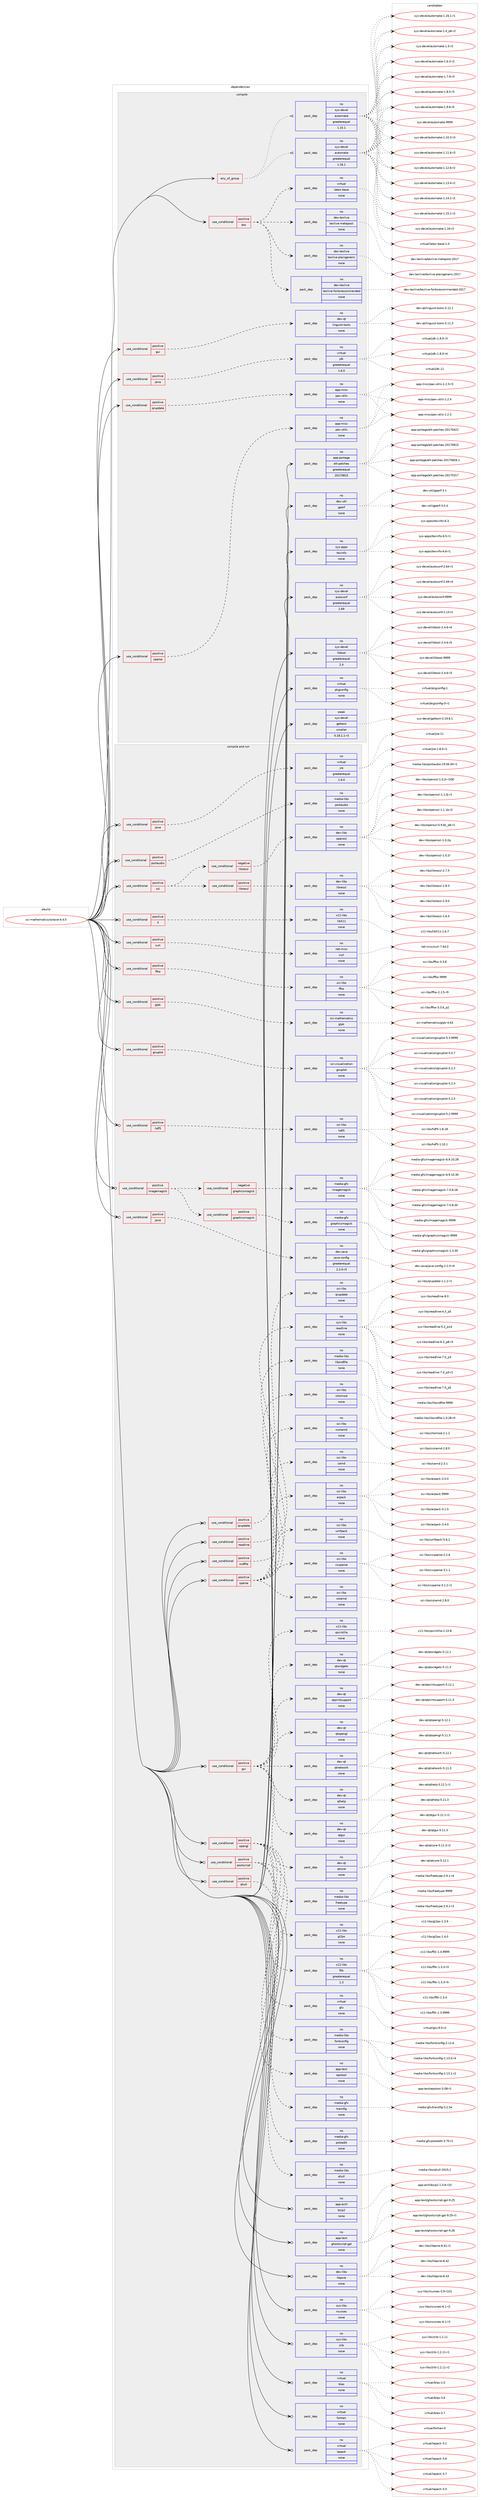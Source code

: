 digraph prolog {

# *************
# Graph options
# *************

newrank=true;
concentrate=true;
compound=true;
graph [rankdir=LR,fontname=Helvetica,fontsize=10,ranksep=1.5];#, ranksep=2.5, nodesep=0.2];
edge  [arrowhead=vee];
node  [fontname=Helvetica,fontsize=10];

# **********
# The ebuild
# **********

subgraph cluster_leftcol {
color=gray;
rank=same;
label=<<i>ebuild</i>>;
id [label="sci-mathematics/octave-4.4.0", color=red, width=4, href="../sci-mathematics/octave-4.4.0.svg"];
}

# ****************
# The dependencies
# ****************

subgraph cluster_midcol {
color=gray;
label=<<i>dependencies</i>>;
subgraph cluster_compile {
fillcolor="#eeeeee";
style=filled;
label=<<i>compile</i>>;
subgraph any26999 {
dependency1698793 [label=<<TABLE BORDER="0" CELLBORDER="1" CELLSPACING="0" CELLPADDING="4"><TR><TD CELLPADDING="10">any_of_group</TD></TR></TABLE>>, shape=none, color=red];subgraph pack1216275 {
dependency1698794 [label=<<TABLE BORDER="0" CELLBORDER="1" CELLSPACING="0" CELLPADDING="4" WIDTH="220"><TR><TD ROWSPAN="6" CELLPADDING="30">pack_dep</TD></TR><TR><TD WIDTH="110">no</TD></TR><TR><TD>sys-devel</TD></TR><TR><TD>automake</TD></TR><TR><TD>greaterequal</TD></TR><TR><TD>1.16.1</TD></TR></TABLE>>, shape=none, color=blue];
}
dependency1698793:e -> dependency1698794:w [weight=20,style="dotted",arrowhead="oinv"];
subgraph pack1216276 {
dependency1698795 [label=<<TABLE BORDER="0" CELLBORDER="1" CELLSPACING="0" CELLPADDING="4" WIDTH="220"><TR><TD ROWSPAN="6" CELLPADDING="30">pack_dep</TD></TR><TR><TD WIDTH="110">no</TD></TR><TR><TD>sys-devel</TD></TR><TR><TD>automake</TD></TR><TR><TD>greaterequal</TD></TR><TR><TD>1.15.1</TD></TR></TABLE>>, shape=none, color=blue];
}
dependency1698793:e -> dependency1698795:w [weight=20,style="dotted",arrowhead="oinv"];
}
id:e -> dependency1698793:w [weight=20,style="solid",arrowhead="vee"];
subgraph cond454667 {
dependency1698796 [label=<<TABLE BORDER="0" CELLBORDER="1" CELLSPACING="0" CELLPADDING="4"><TR><TD ROWSPAN="3" CELLPADDING="10">use_conditional</TD></TR><TR><TD>positive</TD></TR><TR><TD>doc</TD></TR></TABLE>>, shape=none, color=red];
subgraph pack1216277 {
dependency1698797 [label=<<TABLE BORDER="0" CELLBORDER="1" CELLSPACING="0" CELLPADDING="4" WIDTH="220"><TR><TD ROWSPAN="6" CELLPADDING="30">pack_dep</TD></TR><TR><TD WIDTH="110">no</TD></TR><TR><TD>dev-texlive</TD></TR><TR><TD>texlive-fontsrecommended</TD></TR><TR><TD>none</TD></TR><TR><TD></TD></TR></TABLE>>, shape=none, color=blue];
}
dependency1698796:e -> dependency1698797:w [weight=20,style="dashed",arrowhead="vee"];
subgraph pack1216278 {
dependency1698798 [label=<<TABLE BORDER="0" CELLBORDER="1" CELLSPACING="0" CELLPADDING="4" WIDTH="220"><TR><TD ROWSPAN="6" CELLPADDING="30">pack_dep</TD></TR><TR><TD WIDTH="110">no</TD></TR><TR><TD>dev-texlive</TD></TR><TR><TD>texlive-plaingeneric</TD></TR><TR><TD>none</TD></TR><TR><TD></TD></TR></TABLE>>, shape=none, color=blue];
}
dependency1698796:e -> dependency1698798:w [weight=20,style="dashed",arrowhead="vee"];
subgraph pack1216279 {
dependency1698799 [label=<<TABLE BORDER="0" CELLBORDER="1" CELLSPACING="0" CELLPADDING="4" WIDTH="220"><TR><TD ROWSPAN="6" CELLPADDING="30">pack_dep</TD></TR><TR><TD WIDTH="110">no</TD></TR><TR><TD>dev-texlive</TD></TR><TR><TD>texlive-metapost</TD></TR><TR><TD>none</TD></TR><TR><TD></TD></TR></TABLE>>, shape=none, color=blue];
}
dependency1698796:e -> dependency1698799:w [weight=20,style="dashed",arrowhead="vee"];
subgraph pack1216280 {
dependency1698800 [label=<<TABLE BORDER="0" CELLBORDER="1" CELLSPACING="0" CELLPADDING="4" WIDTH="220"><TR><TD ROWSPAN="6" CELLPADDING="30">pack_dep</TD></TR><TR><TD WIDTH="110">no</TD></TR><TR><TD>virtual</TD></TR><TR><TD>latex-base</TD></TR><TR><TD>none</TD></TR><TR><TD></TD></TR></TABLE>>, shape=none, color=blue];
}
dependency1698796:e -> dependency1698800:w [weight=20,style="dashed",arrowhead="vee"];
}
id:e -> dependency1698796:w [weight=20,style="solid",arrowhead="vee"];
subgraph cond454668 {
dependency1698801 [label=<<TABLE BORDER="0" CELLBORDER="1" CELLSPACING="0" CELLPADDING="4"><TR><TD ROWSPAN="3" CELLPADDING="10">use_conditional</TD></TR><TR><TD>positive</TD></TR><TR><TD>gui</TD></TR></TABLE>>, shape=none, color=red];
subgraph pack1216281 {
dependency1698802 [label=<<TABLE BORDER="0" CELLBORDER="1" CELLSPACING="0" CELLPADDING="4" WIDTH="220"><TR><TD ROWSPAN="6" CELLPADDING="30">pack_dep</TD></TR><TR><TD WIDTH="110">no</TD></TR><TR><TD>dev-qt</TD></TR><TR><TD>linguist-tools</TD></TR><TR><TD>none</TD></TR><TR><TD></TD></TR></TABLE>>, shape=none, color=blue];
}
dependency1698801:e -> dependency1698802:w [weight=20,style="dashed",arrowhead="vee"];
}
id:e -> dependency1698801:w [weight=20,style="solid",arrowhead="vee"];
subgraph cond454669 {
dependency1698803 [label=<<TABLE BORDER="0" CELLBORDER="1" CELLSPACING="0" CELLPADDING="4"><TR><TD ROWSPAN="3" CELLPADDING="10">use_conditional</TD></TR><TR><TD>positive</TD></TR><TR><TD>java</TD></TR></TABLE>>, shape=none, color=red];
subgraph pack1216282 {
dependency1698804 [label=<<TABLE BORDER="0" CELLBORDER="1" CELLSPACING="0" CELLPADDING="4" WIDTH="220"><TR><TD ROWSPAN="6" CELLPADDING="30">pack_dep</TD></TR><TR><TD WIDTH="110">no</TD></TR><TR><TD>virtual</TD></TR><TR><TD>jdk</TD></TR><TR><TD>greaterequal</TD></TR><TR><TD>1.6.0</TD></TR></TABLE>>, shape=none, color=blue];
}
dependency1698803:e -> dependency1698804:w [weight=20,style="dashed",arrowhead="vee"];
}
id:e -> dependency1698803:w [weight=20,style="solid",arrowhead="vee"];
subgraph cond454670 {
dependency1698805 [label=<<TABLE BORDER="0" CELLBORDER="1" CELLSPACING="0" CELLPADDING="4"><TR><TD ROWSPAN="3" CELLPADDING="10">use_conditional</TD></TR><TR><TD>positive</TD></TR><TR><TD>qrupdate</TD></TR></TABLE>>, shape=none, color=red];
subgraph pack1216283 {
dependency1698806 [label=<<TABLE BORDER="0" CELLBORDER="1" CELLSPACING="0" CELLPADDING="4" WIDTH="220"><TR><TD ROWSPAN="6" CELLPADDING="30">pack_dep</TD></TR><TR><TD WIDTH="110">no</TD></TR><TR><TD>app-misc</TD></TR><TR><TD>pax-utils</TD></TR><TR><TD>none</TD></TR><TR><TD></TD></TR></TABLE>>, shape=none, color=blue];
}
dependency1698805:e -> dependency1698806:w [weight=20,style="dashed",arrowhead="vee"];
}
id:e -> dependency1698805:w [weight=20,style="solid",arrowhead="vee"];
subgraph cond454671 {
dependency1698807 [label=<<TABLE BORDER="0" CELLBORDER="1" CELLSPACING="0" CELLPADDING="4"><TR><TD ROWSPAN="3" CELLPADDING="10">use_conditional</TD></TR><TR><TD>positive</TD></TR><TR><TD>sparse</TD></TR></TABLE>>, shape=none, color=red];
subgraph pack1216284 {
dependency1698808 [label=<<TABLE BORDER="0" CELLBORDER="1" CELLSPACING="0" CELLPADDING="4" WIDTH="220"><TR><TD ROWSPAN="6" CELLPADDING="30">pack_dep</TD></TR><TR><TD WIDTH="110">no</TD></TR><TR><TD>app-misc</TD></TR><TR><TD>pax-utils</TD></TR><TR><TD>none</TD></TR><TR><TD></TD></TR></TABLE>>, shape=none, color=blue];
}
dependency1698807:e -> dependency1698808:w [weight=20,style="dashed",arrowhead="vee"];
}
id:e -> dependency1698807:w [weight=20,style="solid",arrowhead="vee"];
subgraph pack1216285 {
dependency1698809 [label=<<TABLE BORDER="0" CELLBORDER="1" CELLSPACING="0" CELLPADDING="4" WIDTH="220"><TR><TD ROWSPAN="6" CELLPADDING="30">pack_dep</TD></TR><TR><TD WIDTH="110">no</TD></TR><TR><TD>app-portage</TD></TR><TR><TD>elt-patches</TD></TR><TR><TD>greaterequal</TD></TR><TR><TD>20170815</TD></TR></TABLE>>, shape=none, color=blue];
}
id:e -> dependency1698809:w [weight=20,style="solid",arrowhead="vee"];
subgraph pack1216286 {
dependency1698810 [label=<<TABLE BORDER="0" CELLBORDER="1" CELLSPACING="0" CELLPADDING="4" WIDTH="220"><TR><TD ROWSPAN="6" CELLPADDING="30">pack_dep</TD></TR><TR><TD WIDTH="110">no</TD></TR><TR><TD>dev-util</TD></TR><TR><TD>gperf</TD></TR><TR><TD>none</TD></TR><TR><TD></TD></TR></TABLE>>, shape=none, color=blue];
}
id:e -> dependency1698810:w [weight=20,style="solid",arrowhead="vee"];
subgraph pack1216287 {
dependency1698811 [label=<<TABLE BORDER="0" CELLBORDER="1" CELLSPACING="0" CELLPADDING="4" WIDTH="220"><TR><TD ROWSPAN="6" CELLPADDING="30">pack_dep</TD></TR><TR><TD WIDTH="110">no</TD></TR><TR><TD>sys-apps</TD></TR><TR><TD>texinfo</TD></TR><TR><TD>none</TD></TR><TR><TD></TD></TR></TABLE>>, shape=none, color=blue];
}
id:e -> dependency1698811:w [weight=20,style="solid",arrowhead="vee"];
subgraph pack1216288 {
dependency1698812 [label=<<TABLE BORDER="0" CELLBORDER="1" CELLSPACING="0" CELLPADDING="4" WIDTH="220"><TR><TD ROWSPAN="6" CELLPADDING="30">pack_dep</TD></TR><TR><TD WIDTH="110">no</TD></TR><TR><TD>sys-devel</TD></TR><TR><TD>autoconf</TD></TR><TR><TD>greaterequal</TD></TR><TR><TD>2.69</TD></TR></TABLE>>, shape=none, color=blue];
}
id:e -> dependency1698812:w [weight=20,style="solid",arrowhead="vee"];
subgraph pack1216289 {
dependency1698813 [label=<<TABLE BORDER="0" CELLBORDER="1" CELLSPACING="0" CELLPADDING="4" WIDTH="220"><TR><TD ROWSPAN="6" CELLPADDING="30">pack_dep</TD></TR><TR><TD WIDTH="110">no</TD></TR><TR><TD>sys-devel</TD></TR><TR><TD>libtool</TD></TR><TR><TD>greaterequal</TD></TR><TR><TD>2.4</TD></TR></TABLE>>, shape=none, color=blue];
}
id:e -> dependency1698813:w [weight=20,style="solid",arrowhead="vee"];
subgraph pack1216290 {
dependency1698814 [label=<<TABLE BORDER="0" CELLBORDER="1" CELLSPACING="0" CELLPADDING="4" WIDTH="220"><TR><TD ROWSPAN="6" CELLPADDING="30">pack_dep</TD></TR><TR><TD WIDTH="110">no</TD></TR><TR><TD>virtual</TD></TR><TR><TD>pkgconfig</TD></TR><TR><TD>none</TD></TR><TR><TD></TD></TR></TABLE>>, shape=none, color=blue];
}
id:e -> dependency1698814:w [weight=20,style="solid",arrowhead="vee"];
subgraph pack1216291 {
dependency1698815 [label=<<TABLE BORDER="0" CELLBORDER="1" CELLSPACING="0" CELLPADDING="4" WIDTH="220"><TR><TD ROWSPAN="6" CELLPADDING="30">pack_dep</TD></TR><TR><TD WIDTH="110">weak</TD></TR><TR><TD>sys-devel</TD></TR><TR><TD>gettext</TD></TR><TR><TD>smaller</TD></TR><TR><TD>0.18.1.1-r3</TD></TR></TABLE>>, shape=none, color=blue];
}
id:e -> dependency1698815:w [weight=20,style="solid",arrowhead="vee"];
}
subgraph cluster_compileandrun {
fillcolor="#eeeeee";
style=filled;
label=<<i>compile and run</i>>;
subgraph cond454672 {
dependency1698816 [label=<<TABLE BORDER="0" CELLBORDER="1" CELLSPACING="0" CELLPADDING="4"><TR><TD ROWSPAN="3" CELLPADDING="10">use_conditional</TD></TR><TR><TD>positive</TD></TR><TR><TD>X</TD></TR></TABLE>>, shape=none, color=red];
subgraph pack1216292 {
dependency1698817 [label=<<TABLE BORDER="0" CELLBORDER="1" CELLSPACING="0" CELLPADDING="4" WIDTH="220"><TR><TD ROWSPAN="6" CELLPADDING="30">pack_dep</TD></TR><TR><TD WIDTH="110">no</TD></TR><TR><TD>x11-libs</TD></TR><TR><TD>libX11</TD></TR><TR><TD>none</TD></TR><TR><TD></TD></TR></TABLE>>, shape=none, color=blue];
}
dependency1698816:e -> dependency1698817:w [weight=20,style="dashed",arrowhead="vee"];
}
id:e -> dependency1698816:w [weight=20,style="solid",arrowhead="odotvee"];
subgraph cond454673 {
dependency1698818 [label=<<TABLE BORDER="0" CELLBORDER="1" CELLSPACING="0" CELLPADDING="4"><TR><TD ROWSPAN="3" CELLPADDING="10">use_conditional</TD></TR><TR><TD>positive</TD></TR><TR><TD>curl</TD></TR></TABLE>>, shape=none, color=red];
subgraph pack1216293 {
dependency1698819 [label=<<TABLE BORDER="0" CELLBORDER="1" CELLSPACING="0" CELLPADDING="4" WIDTH="220"><TR><TD ROWSPAN="6" CELLPADDING="30">pack_dep</TD></TR><TR><TD WIDTH="110">no</TD></TR><TR><TD>net-misc</TD></TR><TR><TD>curl</TD></TR><TR><TD>none</TD></TR><TR><TD></TD></TR></TABLE>>, shape=none, color=blue];
}
dependency1698818:e -> dependency1698819:w [weight=20,style="dashed",arrowhead="vee"];
}
id:e -> dependency1698818:w [weight=20,style="solid",arrowhead="odotvee"];
subgraph cond454674 {
dependency1698820 [label=<<TABLE BORDER="0" CELLBORDER="1" CELLSPACING="0" CELLPADDING="4"><TR><TD ROWSPAN="3" CELLPADDING="10">use_conditional</TD></TR><TR><TD>positive</TD></TR><TR><TD>fftw</TD></TR></TABLE>>, shape=none, color=red];
subgraph pack1216294 {
dependency1698821 [label=<<TABLE BORDER="0" CELLBORDER="1" CELLSPACING="0" CELLPADDING="4" WIDTH="220"><TR><TD ROWSPAN="6" CELLPADDING="30">pack_dep</TD></TR><TR><TD WIDTH="110">no</TD></TR><TR><TD>sci-libs</TD></TR><TR><TD>fftw</TD></TR><TR><TD>none</TD></TR><TR><TD></TD></TR></TABLE>>, shape=none, color=blue];
}
dependency1698820:e -> dependency1698821:w [weight=20,style="dashed",arrowhead="vee"];
}
id:e -> dependency1698820:w [weight=20,style="solid",arrowhead="odotvee"];
subgraph cond454675 {
dependency1698822 [label=<<TABLE BORDER="0" CELLBORDER="1" CELLSPACING="0" CELLPADDING="4"><TR><TD ROWSPAN="3" CELLPADDING="10">use_conditional</TD></TR><TR><TD>positive</TD></TR><TR><TD>glpk</TD></TR></TABLE>>, shape=none, color=red];
subgraph pack1216295 {
dependency1698823 [label=<<TABLE BORDER="0" CELLBORDER="1" CELLSPACING="0" CELLPADDING="4" WIDTH="220"><TR><TD ROWSPAN="6" CELLPADDING="30">pack_dep</TD></TR><TR><TD WIDTH="110">no</TD></TR><TR><TD>sci-mathematics</TD></TR><TR><TD>glpk</TD></TR><TR><TD>none</TD></TR><TR><TD></TD></TR></TABLE>>, shape=none, color=blue];
}
dependency1698822:e -> dependency1698823:w [weight=20,style="dashed",arrowhead="vee"];
}
id:e -> dependency1698822:w [weight=20,style="solid",arrowhead="odotvee"];
subgraph cond454676 {
dependency1698824 [label=<<TABLE BORDER="0" CELLBORDER="1" CELLSPACING="0" CELLPADDING="4"><TR><TD ROWSPAN="3" CELLPADDING="10">use_conditional</TD></TR><TR><TD>positive</TD></TR><TR><TD>gnuplot</TD></TR></TABLE>>, shape=none, color=red];
subgraph pack1216296 {
dependency1698825 [label=<<TABLE BORDER="0" CELLBORDER="1" CELLSPACING="0" CELLPADDING="4" WIDTH="220"><TR><TD ROWSPAN="6" CELLPADDING="30">pack_dep</TD></TR><TR><TD WIDTH="110">no</TD></TR><TR><TD>sci-visualization</TD></TR><TR><TD>gnuplot</TD></TR><TR><TD>none</TD></TR><TR><TD></TD></TR></TABLE>>, shape=none, color=blue];
}
dependency1698824:e -> dependency1698825:w [weight=20,style="dashed",arrowhead="vee"];
}
id:e -> dependency1698824:w [weight=20,style="solid",arrowhead="odotvee"];
subgraph cond454677 {
dependency1698826 [label=<<TABLE BORDER="0" CELLBORDER="1" CELLSPACING="0" CELLPADDING="4"><TR><TD ROWSPAN="3" CELLPADDING="10">use_conditional</TD></TR><TR><TD>positive</TD></TR><TR><TD>gui</TD></TR></TABLE>>, shape=none, color=red];
subgraph pack1216297 {
dependency1698827 [label=<<TABLE BORDER="0" CELLBORDER="1" CELLSPACING="0" CELLPADDING="4" WIDTH="220"><TR><TD ROWSPAN="6" CELLPADDING="30">pack_dep</TD></TR><TR><TD WIDTH="110">no</TD></TR><TR><TD>dev-qt</TD></TR><TR><TD>qtcore</TD></TR><TR><TD>none</TD></TR><TR><TD></TD></TR></TABLE>>, shape=none, color=blue];
}
dependency1698826:e -> dependency1698827:w [weight=20,style="dashed",arrowhead="vee"];
subgraph pack1216298 {
dependency1698828 [label=<<TABLE BORDER="0" CELLBORDER="1" CELLSPACING="0" CELLPADDING="4" WIDTH="220"><TR><TD ROWSPAN="6" CELLPADDING="30">pack_dep</TD></TR><TR><TD WIDTH="110">no</TD></TR><TR><TD>dev-qt</TD></TR><TR><TD>qtgui</TD></TR><TR><TD>none</TD></TR><TR><TD></TD></TR></TABLE>>, shape=none, color=blue];
}
dependency1698826:e -> dependency1698828:w [weight=20,style="dashed",arrowhead="vee"];
subgraph pack1216299 {
dependency1698829 [label=<<TABLE BORDER="0" CELLBORDER="1" CELLSPACING="0" CELLPADDING="4" WIDTH="220"><TR><TD ROWSPAN="6" CELLPADDING="30">pack_dep</TD></TR><TR><TD WIDTH="110">no</TD></TR><TR><TD>dev-qt</TD></TR><TR><TD>qthelp</TD></TR><TR><TD>none</TD></TR><TR><TD></TD></TR></TABLE>>, shape=none, color=blue];
}
dependency1698826:e -> dependency1698829:w [weight=20,style="dashed",arrowhead="vee"];
subgraph pack1216300 {
dependency1698830 [label=<<TABLE BORDER="0" CELLBORDER="1" CELLSPACING="0" CELLPADDING="4" WIDTH="220"><TR><TD ROWSPAN="6" CELLPADDING="30">pack_dep</TD></TR><TR><TD WIDTH="110">no</TD></TR><TR><TD>dev-qt</TD></TR><TR><TD>qtnetwork</TD></TR><TR><TD>none</TD></TR><TR><TD></TD></TR></TABLE>>, shape=none, color=blue];
}
dependency1698826:e -> dependency1698830:w [weight=20,style="dashed",arrowhead="vee"];
subgraph pack1216301 {
dependency1698831 [label=<<TABLE BORDER="0" CELLBORDER="1" CELLSPACING="0" CELLPADDING="4" WIDTH="220"><TR><TD ROWSPAN="6" CELLPADDING="30">pack_dep</TD></TR><TR><TD WIDTH="110">no</TD></TR><TR><TD>dev-qt</TD></TR><TR><TD>qtopengl</TD></TR><TR><TD>none</TD></TR><TR><TD></TD></TR></TABLE>>, shape=none, color=blue];
}
dependency1698826:e -> dependency1698831:w [weight=20,style="dashed",arrowhead="vee"];
subgraph pack1216302 {
dependency1698832 [label=<<TABLE BORDER="0" CELLBORDER="1" CELLSPACING="0" CELLPADDING="4" WIDTH="220"><TR><TD ROWSPAN="6" CELLPADDING="30">pack_dep</TD></TR><TR><TD WIDTH="110">no</TD></TR><TR><TD>dev-qt</TD></TR><TR><TD>qtprintsupport</TD></TR><TR><TD>none</TD></TR><TR><TD></TD></TR></TABLE>>, shape=none, color=blue];
}
dependency1698826:e -> dependency1698832:w [weight=20,style="dashed",arrowhead="vee"];
subgraph pack1216303 {
dependency1698833 [label=<<TABLE BORDER="0" CELLBORDER="1" CELLSPACING="0" CELLPADDING="4" WIDTH="220"><TR><TD ROWSPAN="6" CELLPADDING="30">pack_dep</TD></TR><TR><TD WIDTH="110">no</TD></TR><TR><TD>dev-qt</TD></TR><TR><TD>qtwidgets</TD></TR><TR><TD>none</TD></TR><TR><TD></TD></TR></TABLE>>, shape=none, color=blue];
}
dependency1698826:e -> dependency1698833:w [weight=20,style="dashed",arrowhead="vee"];
subgraph pack1216304 {
dependency1698834 [label=<<TABLE BORDER="0" CELLBORDER="1" CELLSPACING="0" CELLPADDING="4" WIDTH="220"><TR><TD ROWSPAN="6" CELLPADDING="30">pack_dep</TD></TR><TR><TD WIDTH="110">no</TD></TR><TR><TD>x11-libs</TD></TR><TR><TD>qscintilla</TD></TR><TR><TD>none</TD></TR><TR><TD></TD></TR></TABLE>>, shape=none, color=blue];
}
dependency1698826:e -> dependency1698834:w [weight=20,style="dashed",arrowhead="vee"];
}
id:e -> dependency1698826:w [weight=20,style="solid",arrowhead="odotvee"];
subgraph cond454678 {
dependency1698835 [label=<<TABLE BORDER="0" CELLBORDER="1" CELLSPACING="0" CELLPADDING="4"><TR><TD ROWSPAN="3" CELLPADDING="10">use_conditional</TD></TR><TR><TD>positive</TD></TR><TR><TD>hdf5</TD></TR></TABLE>>, shape=none, color=red];
subgraph pack1216305 {
dependency1698836 [label=<<TABLE BORDER="0" CELLBORDER="1" CELLSPACING="0" CELLPADDING="4" WIDTH="220"><TR><TD ROWSPAN="6" CELLPADDING="30">pack_dep</TD></TR><TR><TD WIDTH="110">no</TD></TR><TR><TD>sci-libs</TD></TR><TR><TD>hdf5</TD></TR><TR><TD>none</TD></TR><TR><TD></TD></TR></TABLE>>, shape=none, color=blue];
}
dependency1698835:e -> dependency1698836:w [weight=20,style="dashed",arrowhead="vee"];
}
id:e -> dependency1698835:w [weight=20,style="solid",arrowhead="odotvee"];
subgraph cond454679 {
dependency1698837 [label=<<TABLE BORDER="0" CELLBORDER="1" CELLSPACING="0" CELLPADDING="4"><TR><TD ROWSPAN="3" CELLPADDING="10">use_conditional</TD></TR><TR><TD>positive</TD></TR><TR><TD>imagemagick</TD></TR></TABLE>>, shape=none, color=red];
subgraph cond454680 {
dependency1698838 [label=<<TABLE BORDER="0" CELLBORDER="1" CELLSPACING="0" CELLPADDING="4"><TR><TD ROWSPAN="3" CELLPADDING="10">use_conditional</TD></TR><TR><TD>negative</TD></TR><TR><TD>graphicsmagick</TD></TR></TABLE>>, shape=none, color=red];
subgraph pack1216306 {
dependency1698839 [label=<<TABLE BORDER="0" CELLBORDER="1" CELLSPACING="0" CELLPADDING="4" WIDTH="220"><TR><TD ROWSPAN="6" CELLPADDING="30">pack_dep</TD></TR><TR><TD WIDTH="110">no</TD></TR><TR><TD>media-gfx</TD></TR><TR><TD>imagemagick</TD></TR><TR><TD>none</TD></TR><TR><TD></TD></TR></TABLE>>, shape=none, color=blue];
}
dependency1698838:e -> dependency1698839:w [weight=20,style="dashed",arrowhead="vee"];
}
dependency1698837:e -> dependency1698838:w [weight=20,style="dashed",arrowhead="vee"];
subgraph cond454681 {
dependency1698840 [label=<<TABLE BORDER="0" CELLBORDER="1" CELLSPACING="0" CELLPADDING="4"><TR><TD ROWSPAN="3" CELLPADDING="10">use_conditional</TD></TR><TR><TD>positive</TD></TR><TR><TD>graphicsmagick</TD></TR></TABLE>>, shape=none, color=red];
subgraph pack1216307 {
dependency1698841 [label=<<TABLE BORDER="0" CELLBORDER="1" CELLSPACING="0" CELLPADDING="4" WIDTH="220"><TR><TD ROWSPAN="6" CELLPADDING="30">pack_dep</TD></TR><TR><TD WIDTH="110">no</TD></TR><TR><TD>media-gfx</TD></TR><TR><TD>graphicsmagick</TD></TR><TR><TD>none</TD></TR><TR><TD></TD></TR></TABLE>>, shape=none, color=blue];
}
dependency1698840:e -> dependency1698841:w [weight=20,style="dashed",arrowhead="vee"];
}
dependency1698837:e -> dependency1698840:w [weight=20,style="dashed",arrowhead="vee"];
}
id:e -> dependency1698837:w [weight=20,style="solid",arrowhead="odotvee"];
subgraph cond454682 {
dependency1698842 [label=<<TABLE BORDER="0" CELLBORDER="1" CELLSPACING="0" CELLPADDING="4"><TR><TD ROWSPAN="3" CELLPADDING="10">use_conditional</TD></TR><TR><TD>positive</TD></TR><TR><TD>java</TD></TR></TABLE>>, shape=none, color=red];
subgraph pack1216308 {
dependency1698843 [label=<<TABLE BORDER="0" CELLBORDER="1" CELLSPACING="0" CELLPADDING="4" WIDTH="220"><TR><TD ROWSPAN="6" CELLPADDING="30">pack_dep</TD></TR><TR><TD WIDTH="110">no</TD></TR><TR><TD>dev-java</TD></TR><TR><TD>java-config</TD></TR><TR><TD>greaterequal</TD></TR><TR><TD>2.2.0-r3</TD></TR></TABLE>>, shape=none, color=blue];
}
dependency1698842:e -> dependency1698843:w [weight=20,style="dashed",arrowhead="vee"];
}
id:e -> dependency1698842:w [weight=20,style="solid",arrowhead="odotvee"];
subgraph cond454683 {
dependency1698844 [label=<<TABLE BORDER="0" CELLBORDER="1" CELLSPACING="0" CELLPADDING="4"><TR><TD ROWSPAN="3" CELLPADDING="10">use_conditional</TD></TR><TR><TD>positive</TD></TR><TR><TD>java</TD></TR></TABLE>>, shape=none, color=red];
subgraph pack1216309 {
dependency1698845 [label=<<TABLE BORDER="0" CELLBORDER="1" CELLSPACING="0" CELLPADDING="4" WIDTH="220"><TR><TD ROWSPAN="6" CELLPADDING="30">pack_dep</TD></TR><TR><TD WIDTH="110">no</TD></TR><TR><TD>virtual</TD></TR><TR><TD>jre</TD></TR><TR><TD>greaterequal</TD></TR><TR><TD>1.6.0</TD></TR></TABLE>>, shape=none, color=blue];
}
dependency1698844:e -> dependency1698845:w [weight=20,style="dashed",arrowhead="vee"];
}
id:e -> dependency1698844:w [weight=20,style="solid",arrowhead="odotvee"];
subgraph cond454684 {
dependency1698846 [label=<<TABLE BORDER="0" CELLBORDER="1" CELLSPACING="0" CELLPADDING="4"><TR><TD ROWSPAN="3" CELLPADDING="10">use_conditional</TD></TR><TR><TD>positive</TD></TR><TR><TD>opengl</TD></TR></TABLE>>, shape=none, color=red];
subgraph pack1216310 {
dependency1698847 [label=<<TABLE BORDER="0" CELLBORDER="1" CELLSPACING="0" CELLPADDING="4" WIDTH="220"><TR><TD ROWSPAN="6" CELLPADDING="30">pack_dep</TD></TR><TR><TD WIDTH="110">no</TD></TR><TR><TD>media-libs</TD></TR><TR><TD>freetype</TD></TR><TR><TD>none</TD></TR><TR><TD></TD></TR></TABLE>>, shape=none, color=blue];
}
dependency1698846:e -> dependency1698847:w [weight=20,style="dashed",arrowhead="vee"];
subgraph pack1216311 {
dependency1698848 [label=<<TABLE BORDER="0" CELLBORDER="1" CELLSPACING="0" CELLPADDING="4" WIDTH="220"><TR><TD ROWSPAN="6" CELLPADDING="30">pack_dep</TD></TR><TR><TD WIDTH="110">no</TD></TR><TR><TD>media-libs</TD></TR><TR><TD>fontconfig</TD></TR><TR><TD>none</TD></TR><TR><TD></TD></TR></TABLE>>, shape=none, color=blue];
}
dependency1698846:e -> dependency1698848:w [weight=20,style="dashed",arrowhead="vee"];
subgraph pack1216312 {
dependency1698849 [label=<<TABLE BORDER="0" CELLBORDER="1" CELLSPACING="0" CELLPADDING="4" WIDTH="220"><TR><TD ROWSPAN="6" CELLPADDING="30">pack_dep</TD></TR><TR><TD WIDTH="110">no</TD></TR><TR><TD>virtual</TD></TR><TR><TD>glu</TD></TR><TR><TD>none</TD></TR><TR><TD></TD></TR></TABLE>>, shape=none, color=blue];
}
dependency1698846:e -> dependency1698849:w [weight=20,style="dashed",arrowhead="vee"];
subgraph pack1216313 {
dependency1698850 [label=<<TABLE BORDER="0" CELLBORDER="1" CELLSPACING="0" CELLPADDING="4" WIDTH="220"><TR><TD ROWSPAN="6" CELLPADDING="30">pack_dep</TD></TR><TR><TD WIDTH="110">no</TD></TR><TR><TD>x11-libs</TD></TR><TR><TD>fltk</TD></TR><TR><TD>greaterequal</TD></TR><TR><TD>1.3</TD></TR></TABLE>>, shape=none, color=blue];
}
dependency1698846:e -> dependency1698850:w [weight=20,style="dashed",arrowhead="vee"];
subgraph pack1216314 {
dependency1698851 [label=<<TABLE BORDER="0" CELLBORDER="1" CELLSPACING="0" CELLPADDING="4" WIDTH="220"><TR><TD ROWSPAN="6" CELLPADDING="30">pack_dep</TD></TR><TR><TD WIDTH="110">no</TD></TR><TR><TD>x11-libs</TD></TR><TR><TD>gl2ps</TD></TR><TR><TD>none</TD></TR><TR><TD></TD></TR></TABLE>>, shape=none, color=blue];
}
dependency1698846:e -> dependency1698851:w [weight=20,style="dashed",arrowhead="vee"];
}
id:e -> dependency1698846:w [weight=20,style="solid",arrowhead="odotvee"];
subgraph cond454685 {
dependency1698852 [label=<<TABLE BORDER="0" CELLBORDER="1" CELLSPACING="0" CELLPADDING="4"><TR><TD ROWSPAN="3" CELLPADDING="10">use_conditional</TD></TR><TR><TD>positive</TD></TR><TR><TD>portaudio</TD></TR></TABLE>>, shape=none, color=red];
subgraph pack1216315 {
dependency1698853 [label=<<TABLE BORDER="0" CELLBORDER="1" CELLSPACING="0" CELLPADDING="4" WIDTH="220"><TR><TD ROWSPAN="6" CELLPADDING="30">pack_dep</TD></TR><TR><TD WIDTH="110">no</TD></TR><TR><TD>media-libs</TD></TR><TR><TD>portaudio</TD></TR><TR><TD>none</TD></TR><TR><TD></TD></TR></TABLE>>, shape=none, color=blue];
}
dependency1698852:e -> dependency1698853:w [weight=20,style="dashed",arrowhead="vee"];
}
id:e -> dependency1698852:w [weight=20,style="solid",arrowhead="odotvee"];
subgraph cond454686 {
dependency1698854 [label=<<TABLE BORDER="0" CELLBORDER="1" CELLSPACING="0" CELLPADDING="4"><TR><TD ROWSPAN="3" CELLPADDING="10">use_conditional</TD></TR><TR><TD>positive</TD></TR><TR><TD>postscript</TD></TR></TABLE>>, shape=none, color=red];
subgraph pack1216316 {
dependency1698855 [label=<<TABLE BORDER="0" CELLBORDER="1" CELLSPACING="0" CELLPADDING="4" WIDTH="220"><TR><TD ROWSPAN="6" CELLPADDING="30">pack_dep</TD></TR><TR><TD WIDTH="110">no</TD></TR><TR><TD>app-text</TD></TR><TR><TD>epstool</TD></TR><TR><TD>none</TD></TR><TR><TD></TD></TR></TABLE>>, shape=none, color=blue];
}
dependency1698854:e -> dependency1698855:w [weight=20,style="dashed",arrowhead="vee"];
subgraph pack1216317 {
dependency1698856 [label=<<TABLE BORDER="0" CELLBORDER="1" CELLSPACING="0" CELLPADDING="4" WIDTH="220"><TR><TD ROWSPAN="6" CELLPADDING="30">pack_dep</TD></TR><TR><TD WIDTH="110">no</TD></TR><TR><TD>media-gfx</TD></TR><TR><TD>pstoedit</TD></TR><TR><TD>none</TD></TR><TR><TD></TD></TR></TABLE>>, shape=none, color=blue];
}
dependency1698854:e -> dependency1698856:w [weight=20,style="dashed",arrowhead="vee"];
subgraph pack1216318 {
dependency1698857 [label=<<TABLE BORDER="0" CELLBORDER="1" CELLSPACING="0" CELLPADDING="4" WIDTH="220"><TR><TD ROWSPAN="6" CELLPADDING="30">pack_dep</TD></TR><TR><TD WIDTH="110">no</TD></TR><TR><TD>media-gfx</TD></TR><TR><TD>transfig</TD></TR><TR><TD>none</TD></TR><TR><TD></TD></TR></TABLE>>, shape=none, color=blue];
}
dependency1698854:e -> dependency1698857:w [weight=20,style="dashed",arrowhead="vee"];
}
id:e -> dependency1698854:w [weight=20,style="solid",arrowhead="odotvee"];
subgraph cond454687 {
dependency1698858 [label=<<TABLE BORDER="0" CELLBORDER="1" CELLSPACING="0" CELLPADDING="4"><TR><TD ROWSPAN="3" CELLPADDING="10">use_conditional</TD></TR><TR><TD>positive</TD></TR><TR><TD>qhull</TD></TR></TABLE>>, shape=none, color=red];
subgraph pack1216319 {
dependency1698859 [label=<<TABLE BORDER="0" CELLBORDER="1" CELLSPACING="0" CELLPADDING="4" WIDTH="220"><TR><TD ROWSPAN="6" CELLPADDING="30">pack_dep</TD></TR><TR><TD WIDTH="110">no</TD></TR><TR><TD>media-libs</TD></TR><TR><TD>qhull</TD></TR><TR><TD>none</TD></TR><TR><TD></TD></TR></TABLE>>, shape=none, color=blue];
}
dependency1698858:e -> dependency1698859:w [weight=20,style="dashed",arrowhead="vee"];
}
id:e -> dependency1698858:w [weight=20,style="solid",arrowhead="odotvee"];
subgraph cond454688 {
dependency1698860 [label=<<TABLE BORDER="0" CELLBORDER="1" CELLSPACING="0" CELLPADDING="4"><TR><TD ROWSPAN="3" CELLPADDING="10">use_conditional</TD></TR><TR><TD>positive</TD></TR><TR><TD>qrupdate</TD></TR></TABLE>>, shape=none, color=red];
subgraph pack1216320 {
dependency1698861 [label=<<TABLE BORDER="0" CELLBORDER="1" CELLSPACING="0" CELLPADDING="4" WIDTH="220"><TR><TD ROWSPAN="6" CELLPADDING="30">pack_dep</TD></TR><TR><TD WIDTH="110">no</TD></TR><TR><TD>sci-libs</TD></TR><TR><TD>qrupdate</TD></TR><TR><TD>none</TD></TR><TR><TD></TD></TR></TABLE>>, shape=none, color=blue];
}
dependency1698860:e -> dependency1698861:w [weight=20,style="dashed",arrowhead="vee"];
}
id:e -> dependency1698860:w [weight=20,style="solid",arrowhead="odotvee"];
subgraph cond454689 {
dependency1698862 [label=<<TABLE BORDER="0" CELLBORDER="1" CELLSPACING="0" CELLPADDING="4"><TR><TD ROWSPAN="3" CELLPADDING="10">use_conditional</TD></TR><TR><TD>positive</TD></TR><TR><TD>readline</TD></TR></TABLE>>, shape=none, color=red];
subgraph pack1216321 {
dependency1698863 [label=<<TABLE BORDER="0" CELLBORDER="1" CELLSPACING="0" CELLPADDING="4" WIDTH="220"><TR><TD ROWSPAN="6" CELLPADDING="30">pack_dep</TD></TR><TR><TD WIDTH="110">no</TD></TR><TR><TD>sys-libs</TD></TR><TR><TD>readline</TD></TR><TR><TD>none</TD></TR><TR><TD></TD></TR></TABLE>>, shape=none, color=blue];
}
dependency1698862:e -> dependency1698863:w [weight=20,style="dashed",arrowhead="vee"];
}
id:e -> dependency1698862:w [weight=20,style="solid",arrowhead="odotvee"];
subgraph cond454690 {
dependency1698864 [label=<<TABLE BORDER="0" CELLBORDER="1" CELLSPACING="0" CELLPADDING="4"><TR><TD ROWSPAN="3" CELLPADDING="10">use_conditional</TD></TR><TR><TD>positive</TD></TR><TR><TD>sndfile</TD></TR></TABLE>>, shape=none, color=red];
subgraph pack1216322 {
dependency1698865 [label=<<TABLE BORDER="0" CELLBORDER="1" CELLSPACING="0" CELLPADDING="4" WIDTH="220"><TR><TD ROWSPAN="6" CELLPADDING="30">pack_dep</TD></TR><TR><TD WIDTH="110">no</TD></TR><TR><TD>media-libs</TD></TR><TR><TD>libsndfile</TD></TR><TR><TD>none</TD></TR><TR><TD></TD></TR></TABLE>>, shape=none, color=blue];
}
dependency1698864:e -> dependency1698865:w [weight=20,style="dashed",arrowhead="vee"];
}
id:e -> dependency1698864:w [weight=20,style="solid",arrowhead="odotvee"];
subgraph cond454691 {
dependency1698866 [label=<<TABLE BORDER="0" CELLBORDER="1" CELLSPACING="0" CELLPADDING="4"><TR><TD ROWSPAN="3" CELLPADDING="10">use_conditional</TD></TR><TR><TD>positive</TD></TR><TR><TD>sparse</TD></TR></TABLE>>, shape=none, color=red];
subgraph pack1216323 {
dependency1698867 [label=<<TABLE BORDER="0" CELLBORDER="1" CELLSPACING="0" CELLPADDING="4" WIDTH="220"><TR><TD ROWSPAN="6" CELLPADDING="30">pack_dep</TD></TR><TR><TD WIDTH="110">no</TD></TR><TR><TD>sci-libs</TD></TR><TR><TD>arpack</TD></TR><TR><TD>none</TD></TR><TR><TD></TD></TR></TABLE>>, shape=none, color=blue];
}
dependency1698866:e -> dependency1698867:w [weight=20,style="dashed",arrowhead="vee"];
subgraph pack1216324 {
dependency1698868 [label=<<TABLE BORDER="0" CELLBORDER="1" CELLSPACING="0" CELLPADDING="4" WIDTH="220"><TR><TD ROWSPAN="6" CELLPADDING="30">pack_dep</TD></TR><TR><TD WIDTH="110">no</TD></TR><TR><TD>sci-libs</TD></TR><TR><TD>camd</TD></TR><TR><TD>none</TD></TR><TR><TD></TD></TR></TABLE>>, shape=none, color=blue];
}
dependency1698866:e -> dependency1698868:w [weight=20,style="dashed",arrowhead="vee"];
subgraph pack1216325 {
dependency1698869 [label=<<TABLE BORDER="0" CELLBORDER="1" CELLSPACING="0" CELLPADDING="4" WIDTH="220"><TR><TD ROWSPAN="6" CELLPADDING="30">pack_dep</TD></TR><TR><TD WIDTH="110">no</TD></TR><TR><TD>sci-libs</TD></TR><TR><TD>ccolamd</TD></TR><TR><TD>none</TD></TR><TR><TD></TD></TR></TABLE>>, shape=none, color=blue];
}
dependency1698866:e -> dependency1698869:w [weight=20,style="dashed",arrowhead="vee"];
subgraph pack1216326 {
dependency1698870 [label=<<TABLE BORDER="0" CELLBORDER="1" CELLSPACING="0" CELLPADDING="4" WIDTH="220"><TR><TD ROWSPAN="6" CELLPADDING="30">pack_dep</TD></TR><TR><TD WIDTH="110">no</TD></TR><TR><TD>sci-libs</TD></TR><TR><TD>cholmod</TD></TR><TR><TD>none</TD></TR><TR><TD></TD></TR></TABLE>>, shape=none, color=blue];
}
dependency1698866:e -> dependency1698870:w [weight=20,style="dashed",arrowhead="vee"];
subgraph pack1216327 {
dependency1698871 [label=<<TABLE BORDER="0" CELLBORDER="1" CELLSPACING="0" CELLPADDING="4" WIDTH="220"><TR><TD ROWSPAN="6" CELLPADDING="30">pack_dep</TD></TR><TR><TD WIDTH="110">no</TD></TR><TR><TD>sci-libs</TD></TR><TR><TD>colamd</TD></TR><TR><TD>none</TD></TR><TR><TD></TD></TR></TABLE>>, shape=none, color=blue];
}
dependency1698866:e -> dependency1698871:w [weight=20,style="dashed",arrowhead="vee"];
subgraph pack1216328 {
dependency1698872 [label=<<TABLE BORDER="0" CELLBORDER="1" CELLSPACING="0" CELLPADDING="4" WIDTH="220"><TR><TD ROWSPAN="6" CELLPADDING="30">pack_dep</TD></TR><TR><TD WIDTH="110">no</TD></TR><TR><TD>sci-libs</TD></TR><TR><TD>cxsparse</TD></TR><TR><TD>none</TD></TR><TR><TD></TD></TR></TABLE>>, shape=none, color=blue];
}
dependency1698866:e -> dependency1698872:w [weight=20,style="dashed",arrowhead="vee"];
subgraph pack1216329 {
dependency1698873 [label=<<TABLE BORDER="0" CELLBORDER="1" CELLSPACING="0" CELLPADDING="4" WIDTH="220"><TR><TD ROWSPAN="6" CELLPADDING="30">pack_dep</TD></TR><TR><TD WIDTH="110">no</TD></TR><TR><TD>sci-libs</TD></TR><TR><TD>umfpack</TD></TR><TR><TD>none</TD></TR><TR><TD></TD></TR></TABLE>>, shape=none, color=blue];
}
dependency1698866:e -> dependency1698873:w [weight=20,style="dashed",arrowhead="vee"];
}
id:e -> dependency1698866:w [weight=20,style="solid",arrowhead="odotvee"];
subgraph cond454692 {
dependency1698874 [label=<<TABLE BORDER="0" CELLBORDER="1" CELLSPACING="0" CELLPADDING="4"><TR><TD ROWSPAN="3" CELLPADDING="10">use_conditional</TD></TR><TR><TD>positive</TD></TR><TR><TD>ssl</TD></TR></TABLE>>, shape=none, color=red];
subgraph cond454693 {
dependency1698875 [label=<<TABLE BORDER="0" CELLBORDER="1" CELLSPACING="0" CELLPADDING="4"><TR><TD ROWSPAN="3" CELLPADDING="10">use_conditional</TD></TR><TR><TD>negative</TD></TR><TR><TD>libressl</TD></TR></TABLE>>, shape=none, color=red];
subgraph pack1216330 {
dependency1698876 [label=<<TABLE BORDER="0" CELLBORDER="1" CELLSPACING="0" CELLPADDING="4" WIDTH="220"><TR><TD ROWSPAN="6" CELLPADDING="30">pack_dep</TD></TR><TR><TD WIDTH="110">no</TD></TR><TR><TD>dev-libs</TD></TR><TR><TD>openssl</TD></TR><TR><TD>none</TD></TR><TR><TD></TD></TR></TABLE>>, shape=none, color=blue];
}
dependency1698875:e -> dependency1698876:w [weight=20,style="dashed",arrowhead="vee"];
}
dependency1698874:e -> dependency1698875:w [weight=20,style="dashed",arrowhead="vee"];
subgraph cond454694 {
dependency1698877 [label=<<TABLE BORDER="0" CELLBORDER="1" CELLSPACING="0" CELLPADDING="4"><TR><TD ROWSPAN="3" CELLPADDING="10">use_conditional</TD></TR><TR><TD>positive</TD></TR><TR><TD>libressl</TD></TR></TABLE>>, shape=none, color=red];
subgraph pack1216331 {
dependency1698878 [label=<<TABLE BORDER="0" CELLBORDER="1" CELLSPACING="0" CELLPADDING="4" WIDTH="220"><TR><TD ROWSPAN="6" CELLPADDING="30">pack_dep</TD></TR><TR><TD WIDTH="110">no</TD></TR><TR><TD>dev-libs</TD></TR><TR><TD>libressl</TD></TR><TR><TD>none</TD></TR><TR><TD></TD></TR></TABLE>>, shape=none, color=blue];
}
dependency1698877:e -> dependency1698878:w [weight=20,style="dashed",arrowhead="vee"];
}
dependency1698874:e -> dependency1698877:w [weight=20,style="dashed",arrowhead="vee"];
}
id:e -> dependency1698874:w [weight=20,style="solid",arrowhead="odotvee"];
subgraph pack1216332 {
dependency1698879 [label=<<TABLE BORDER="0" CELLBORDER="1" CELLSPACING="0" CELLPADDING="4" WIDTH="220"><TR><TD ROWSPAN="6" CELLPADDING="30">pack_dep</TD></TR><TR><TD WIDTH="110">no</TD></TR><TR><TD>app-arch</TD></TR><TR><TD>bzip2</TD></TR><TR><TD>none</TD></TR><TR><TD></TD></TR></TABLE>>, shape=none, color=blue];
}
id:e -> dependency1698879:w [weight=20,style="solid",arrowhead="odotvee"];
subgraph pack1216333 {
dependency1698880 [label=<<TABLE BORDER="0" CELLBORDER="1" CELLSPACING="0" CELLPADDING="4" WIDTH="220"><TR><TD ROWSPAN="6" CELLPADDING="30">pack_dep</TD></TR><TR><TD WIDTH="110">no</TD></TR><TR><TD>app-text</TD></TR><TR><TD>ghostscript-gpl</TD></TR><TR><TD>none</TD></TR><TR><TD></TD></TR></TABLE>>, shape=none, color=blue];
}
id:e -> dependency1698880:w [weight=20,style="solid",arrowhead="odotvee"];
subgraph pack1216334 {
dependency1698881 [label=<<TABLE BORDER="0" CELLBORDER="1" CELLSPACING="0" CELLPADDING="4" WIDTH="220"><TR><TD ROWSPAN="6" CELLPADDING="30">pack_dep</TD></TR><TR><TD WIDTH="110">no</TD></TR><TR><TD>dev-libs</TD></TR><TR><TD>libpcre</TD></TR><TR><TD>none</TD></TR><TR><TD></TD></TR></TABLE>>, shape=none, color=blue];
}
id:e -> dependency1698881:w [weight=20,style="solid",arrowhead="odotvee"];
subgraph pack1216335 {
dependency1698882 [label=<<TABLE BORDER="0" CELLBORDER="1" CELLSPACING="0" CELLPADDING="4" WIDTH="220"><TR><TD ROWSPAN="6" CELLPADDING="30">pack_dep</TD></TR><TR><TD WIDTH="110">no</TD></TR><TR><TD>sys-libs</TD></TR><TR><TD>ncurses</TD></TR><TR><TD>none</TD></TR><TR><TD></TD></TR></TABLE>>, shape=none, color=blue];
}
id:e -> dependency1698882:w [weight=20,style="solid",arrowhead="odotvee"];
subgraph pack1216336 {
dependency1698883 [label=<<TABLE BORDER="0" CELLBORDER="1" CELLSPACING="0" CELLPADDING="4" WIDTH="220"><TR><TD ROWSPAN="6" CELLPADDING="30">pack_dep</TD></TR><TR><TD WIDTH="110">no</TD></TR><TR><TD>sys-libs</TD></TR><TR><TD>zlib</TD></TR><TR><TD>none</TD></TR><TR><TD></TD></TR></TABLE>>, shape=none, color=blue];
}
id:e -> dependency1698883:w [weight=20,style="solid",arrowhead="odotvee"];
subgraph pack1216337 {
dependency1698884 [label=<<TABLE BORDER="0" CELLBORDER="1" CELLSPACING="0" CELLPADDING="4" WIDTH="220"><TR><TD ROWSPAN="6" CELLPADDING="30">pack_dep</TD></TR><TR><TD WIDTH="110">no</TD></TR><TR><TD>virtual</TD></TR><TR><TD>blas</TD></TR><TR><TD>none</TD></TR><TR><TD></TD></TR></TABLE>>, shape=none, color=blue];
}
id:e -> dependency1698884:w [weight=20,style="solid",arrowhead="odotvee"];
subgraph pack1216338 {
dependency1698885 [label=<<TABLE BORDER="0" CELLBORDER="1" CELLSPACING="0" CELLPADDING="4" WIDTH="220"><TR><TD ROWSPAN="6" CELLPADDING="30">pack_dep</TD></TR><TR><TD WIDTH="110">no</TD></TR><TR><TD>virtual</TD></TR><TR><TD>fortran</TD></TR><TR><TD>none</TD></TR><TR><TD></TD></TR></TABLE>>, shape=none, color=blue];
}
id:e -> dependency1698885:w [weight=20,style="solid",arrowhead="odotvee"];
subgraph pack1216339 {
dependency1698886 [label=<<TABLE BORDER="0" CELLBORDER="1" CELLSPACING="0" CELLPADDING="4" WIDTH="220"><TR><TD ROWSPAN="6" CELLPADDING="30">pack_dep</TD></TR><TR><TD WIDTH="110">no</TD></TR><TR><TD>virtual</TD></TR><TR><TD>lapack</TD></TR><TR><TD>none</TD></TR><TR><TD></TD></TR></TABLE>>, shape=none, color=blue];
}
id:e -> dependency1698886:w [weight=20,style="solid",arrowhead="odotvee"];
}
subgraph cluster_run {
fillcolor="#eeeeee";
style=filled;
label=<<i>run</i>>;
}
}

# **************
# The candidates
# **************

subgraph cluster_choices {
rank=same;
color=gray;
label=<<i>candidates</i>>;

subgraph choice1216275 {
color=black;
nodesep=1;
choice11512111545100101118101108479711711611110997107101454946494846514511451 [label="sys-devel/automake-1.10.3-r3", color=red, width=4,href="../sys-devel/automake-1.10.3-r3.svg"];
choice11512111545100101118101108479711711611110997107101454946494946544511451 [label="sys-devel/automake-1.11.6-r3", color=red, width=4,href="../sys-devel/automake-1.11.6-r3.svg"];
choice11512111545100101118101108479711711611110997107101454946495046544511450 [label="sys-devel/automake-1.12.6-r2", color=red, width=4,href="../sys-devel/automake-1.12.6-r2.svg"];
choice11512111545100101118101108479711711611110997107101454946495146524511450 [label="sys-devel/automake-1.13.4-r2", color=red, width=4,href="../sys-devel/automake-1.13.4-r2.svg"];
choice11512111545100101118101108479711711611110997107101454946495246494511450 [label="sys-devel/automake-1.14.1-r2", color=red, width=4,href="../sys-devel/automake-1.14.1-r2.svg"];
choice11512111545100101118101108479711711611110997107101454946495346494511450 [label="sys-devel/automake-1.15.1-r2", color=red, width=4,href="../sys-devel/automake-1.15.1-r2.svg"];
choice1151211154510010111810110847971171161111099710710145494649544511450 [label="sys-devel/automake-1.16-r2", color=red, width=4,href="../sys-devel/automake-1.16-r2.svg"];
choice11512111545100101118101108479711711611110997107101454946495446494511449 [label="sys-devel/automake-1.16.1-r1", color=red, width=4,href="../sys-devel/automake-1.16.1-r1.svg"];
choice115121115451001011181011084797117116111109971071014549465295112544511450 [label="sys-devel/automake-1.4_p6-r2", color=red, width=4,href="../sys-devel/automake-1.4_p6-r2.svg"];
choice11512111545100101118101108479711711611110997107101454946534511450 [label="sys-devel/automake-1.5-r2", color=red, width=4,href="../sys-devel/automake-1.5-r2.svg"];
choice115121115451001011181011084797117116111109971071014549465446514511450 [label="sys-devel/automake-1.6.3-r2", color=red, width=4,href="../sys-devel/automake-1.6.3-r2.svg"];
choice115121115451001011181011084797117116111109971071014549465546574511451 [label="sys-devel/automake-1.7.9-r3", color=red, width=4,href="../sys-devel/automake-1.7.9-r3.svg"];
choice115121115451001011181011084797117116111109971071014549465646534511453 [label="sys-devel/automake-1.8.5-r5", color=red, width=4,href="../sys-devel/automake-1.8.5-r5.svg"];
choice115121115451001011181011084797117116111109971071014549465746544511453 [label="sys-devel/automake-1.9.6-r5", color=red, width=4,href="../sys-devel/automake-1.9.6-r5.svg"];
choice115121115451001011181011084797117116111109971071014557575757 [label="sys-devel/automake-9999", color=red, width=4,href="../sys-devel/automake-9999.svg"];
dependency1698794:e -> choice11512111545100101118101108479711711611110997107101454946494846514511451:w [style=dotted,weight="100"];
dependency1698794:e -> choice11512111545100101118101108479711711611110997107101454946494946544511451:w [style=dotted,weight="100"];
dependency1698794:e -> choice11512111545100101118101108479711711611110997107101454946495046544511450:w [style=dotted,weight="100"];
dependency1698794:e -> choice11512111545100101118101108479711711611110997107101454946495146524511450:w [style=dotted,weight="100"];
dependency1698794:e -> choice11512111545100101118101108479711711611110997107101454946495246494511450:w [style=dotted,weight="100"];
dependency1698794:e -> choice11512111545100101118101108479711711611110997107101454946495346494511450:w [style=dotted,weight="100"];
dependency1698794:e -> choice1151211154510010111810110847971171161111099710710145494649544511450:w [style=dotted,weight="100"];
dependency1698794:e -> choice11512111545100101118101108479711711611110997107101454946495446494511449:w [style=dotted,weight="100"];
dependency1698794:e -> choice115121115451001011181011084797117116111109971071014549465295112544511450:w [style=dotted,weight="100"];
dependency1698794:e -> choice11512111545100101118101108479711711611110997107101454946534511450:w [style=dotted,weight="100"];
dependency1698794:e -> choice115121115451001011181011084797117116111109971071014549465446514511450:w [style=dotted,weight="100"];
dependency1698794:e -> choice115121115451001011181011084797117116111109971071014549465546574511451:w [style=dotted,weight="100"];
dependency1698794:e -> choice115121115451001011181011084797117116111109971071014549465646534511453:w [style=dotted,weight="100"];
dependency1698794:e -> choice115121115451001011181011084797117116111109971071014549465746544511453:w [style=dotted,weight="100"];
dependency1698794:e -> choice115121115451001011181011084797117116111109971071014557575757:w [style=dotted,weight="100"];
}
subgraph choice1216276 {
color=black;
nodesep=1;
choice11512111545100101118101108479711711611110997107101454946494846514511451 [label="sys-devel/automake-1.10.3-r3", color=red, width=4,href="../sys-devel/automake-1.10.3-r3.svg"];
choice11512111545100101118101108479711711611110997107101454946494946544511451 [label="sys-devel/automake-1.11.6-r3", color=red, width=4,href="../sys-devel/automake-1.11.6-r3.svg"];
choice11512111545100101118101108479711711611110997107101454946495046544511450 [label="sys-devel/automake-1.12.6-r2", color=red, width=4,href="../sys-devel/automake-1.12.6-r2.svg"];
choice11512111545100101118101108479711711611110997107101454946495146524511450 [label="sys-devel/automake-1.13.4-r2", color=red, width=4,href="../sys-devel/automake-1.13.4-r2.svg"];
choice11512111545100101118101108479711711611110997107101454946495246494511450 [label="sys-devel/automake-1.14.1-r2", color=red, width=4,href="../sys-devel/automake-1.14.1-r2.svg"];
choice11512111545100101118101108479711711611110997107101454946495346494511450 [label="sys-devel/automake-1.15.1-r2", color=red, width=4,href="../sys-devel/automake-1.15.1-r2.svg"];
choice1151211154510010111810110847971171161111099710710145494649544511450 [label="sys-devel/automake-1.16-r2", color=red, width=4,href="../sys-devel/automake-1.16-r2.svg"];
choice11512111545100101118101108479711711611110997107101454946495446494511449 [label="sys-devel/automake-1.16.1-r1", color=red, width=4,href="../sys-devel/automake-1.16.1-r1.svg"];
choice115121115451001011181011084797117116111109971071014549465295112544511450 [label="sys-devel/automake-1.4_p6-r2", color=red, width=4,href="../sys-devel/automake-1.4_p6-r2.svg"];
choice11512111545100101118101108479711711611110997107101454946534511450 [label="sys-devel/automake-1.5-r2", color=red, width=4,href="../sys-devel/automake-1.5-r2.svg"];
choice115121115451001011181011084797117116111109971071014549465446514511450 [label="sys-devel/automake-1.6.3-r2", color=red, width=4,href="../sys-devel/automake-1.6.3-r2.svg"];
choice115121115451001011181011084797117116111109971071014549465546574511451 [label="sys-devel/automake-1.7.9-r3", color=red, width=4,href="../sys-devel/automake-1.7.9-r3.svg"];
choice115121115451001011181011084797117116111109971071014549465646534511453 [label="sys-devel/automake-1.8.5-r5", color=red, width=4,href="../sys-devel/automake-1.8.5-r5.svg"];
choice115121115451001011181011084797117116111109971071014549465746544511453 [label="sys-devel/automake-1.9.6-r5", color=red, width=4,href="../sys-devel/automake-1.9.6-r5.svg"];
choice115121115451001011181011084797117116111109971071014557575757 [label="sys-devel/automake-9999", color=red, width=4,href="../sys-devel/automake-9999.svg"];
dependency1698795:e -> choice11512111545100101118101108479711711611110997107101454946494846514511451:w [style=dotted,weight="100"];
dependency1698795:e -> choice11512111545100101118101108479711711611110997107101454946494946544511451:w [style=dotted,weight="100"];
dependency1698795:e -> choice11512111545100101118101108479711711611110997107101454946495046544511450:w [style=dotted,weight="100"];
dependency1698795:e -> choice11512111545100101118101108479711711611110997107101454946495146524511450:w [style=dotted,weight="100"];
dependency1698795:e -> choice11512111545100101118101108479711711611110997107101454946495246494511450:w [style=dotted,weight="100"];
dependency1698795:e -> choice11512111545100101118101108479711711611110997107101454946495346494511450:w [style=dotted,weight="100"];
dependency1698795:e -> choice1151211154510010111810110847971171161111099710710145494649544511450:w [style=dotted,weight="100"];
dependency1698795:e -> choice11512111545100101118101108479711711611110997107101454946495446494511449:w [style=dotted,weight="100"];
dependency1698795:e -> choice115121115451001011181011084797117116111109971071014549465295112544511450:w [style=dotted,weight="100"];
dependency1698795:e -> choice11512111545100101118101108479711711611110997107101454946534511450:w [style=dotted,weight="100"];
dependency1698795:e -> choice115121115451001011181011084797117116111109971071014549465446514511450:w [style=dotted,weight="100"];
dependency1698795:e -> choice115121115451001011181011084797117116111109971071014549465546574511451:w [style=dotted,weight="100"];
dependency1698795:e -> choice115121115451001011181011084797117116111109971071014549465646534511453:w [style=dotted,weight="100"];
dependency1698795:e -> choice115121115451001011181011084797117116111109971071014549465746544511453:w [style=dotted,weight="100"];
dependency1698795:e -> choice115121115451001011181011084797117116111109971071014557575757:w [style=dotted,weight="100"];
}
subgraph choice1216277 {
color=black;
nodesep=1;
choice100101118451161011201081051181014711610112010810511810145102111110116115114101991111091091011101001011004550484955 [label="dev-texlive/texlive-fontsrecommended-2017", color=red, width=4,href="../dev-texlive/texlive-fontsrecommended-2017.svg"];
dependency1698797:e -> choice100101118451161011201081051181014711610112010810511810145102111110116115114101991111091091011101001011004550484955:w [style=dotted,weight="100"];
}
subgraph choice1216278 {
color=black;
nodesep=1;
choice10010111845116101120108105118101471161011201081051181014511210897105110103101110101114105994550484955 [label="dev-texlive/texlive-plaingeneric-2017", color=red, width=4,href="../dev-texlive/texlive-plaingeneric-2017.svg"];
dependency1698798:e -> choice10010111845116101120108105118101471161011201081051181014511210897105110103101110101114105994550484955:w [style=dotted,weight="100"];
}
subgraph choice1216279 {
color=black;
nodesep=1;
choice100101118451161011201081051181014711610112010810511810145109101116971121111151164550484955 [label="dev-texlive/texlive-metapost-2017", color=red, width=4,href="../dev-texlive/texlive-metapost-2017.svg"];
dependency1698799:e -> choice100101118451161011201081051181014711610112010810511810145109101116971121111151164550484955:w [style=dotted,weight="100"];
}
subgraph choice1216280 {
color=black;
nodesep=1;
choice11810511411611797108471089711610112045989711510145494648 [label="virtual/latex-base-1.0", color=red, width=4,href="../virtual/latex-base-1.0.svg"];
dependency1698800:e -> choice11810511411611797108471089711610112045989711510145494648:w [style=dotted,weight="100"];
}
subgraph choice1216281 {
color=black;
nodesep=1;
choice10010111845113116471081051101031171051151164511611111110811545534649494651 [label="dev-qt/linguist-tools-5.11.3", color=red, width=4,href="../dev-qt/linguist-tools-5.11.3.svg"];
choice10010111845113116471081051101031171051151164511611111110811545534649504649 [label="dev-qt/linguist-tools-5.12.1", color=red, width=4,href="../dev-qt/linguist-tools-5.12.1.svg"];
dependency1698802:e -> choice10010111845113116471081051101031171051151164511611111110811545534649494651:w [style=dotted,weight="100"];
dependency1698802:e -> choice10010111845113116471081051101031171051151164511611111110811545534649504649:w [style=dotted,weight="100"];
}
subgraph choice1216282 {
color=black;
nodesep=1;
choice11810511411611797108471061001074549465646484511451 [label="virtual/jdk-1.8.0-r3", color=red, width=4,href="../virtual/jdk-1.8.0-r3.svg"];
choice11810511411611797108471061001074549465646484511452 [label="virtual/jdk-1.8.0-r4", color=red, width=4,href="../virtual/jdk-1.8.0-r4.svg"];
choice1181051141161179710847106100107454949 [label="virtual/jdk-11", color=red, width=4,href="../virtual/jdk-11.svg"];
dependency1698804:e -> choice11810511411611797108471061001074549465646484511451:w [style=dotted,weight="100"];
dependency1698804:e -> choice11810511411611797108471061001074549465646484511452:w [style=dotted,weight="100"];
dependency1698804:e -> choice1181051141161179710847106100107454949:w [style=dotted,weight="100"];
}
subgraph choice1216283 {
color=black;
nodesep=1;
choice971121124510910511599471129712045117116105108115454946504651 [label="app-misc/pax-utils-1.2.3", color=red, width=4,href="../app-misc/pax-utils-1.2.3.svg"];
choice9711211245109105115994711297120451171161051081154549465046514511451 [label="app-misc/pax-utils-1.2.3-r3", color=red, width=4,href="../app-misc/pax-utils-1.2.3-r3.svg"];
choice971121124510910511599471129712045117116105108115454946504652 [label="app-misc/pax-utils-1.2.4", color=red, width=4,href="../app-misc/pax-utils-1.2.4.svg"];
dependency1698806:e -> choice971121124510910511599471129712045117116105108115454946504651:w [style=dotted,weight="100"];
dependency1698806:e -> choice9711211245109105115994711297120451171161051081154549465046514511451:w [style=dotted,weight="100"];
dependency1698806:e -> choice971121124510910511599471129712045117116105108115454946504652:w [style=dotted,weight="100"];
}
subgraph choice1216284 {
color=black;
nodesep=1;
choice971121124510910511599471129712045117116105108115454946504651 [label="app-misc/pax-utils-1.2.3", color=red, width=4,href="../app-misc/pax-utils-1.2.3.svg"];
choice9711211245109105115994711297120451171161051081154549465046514511451 [label="app-misc/pax-utils-1.2.3-r3", color=red, width=4,href="../app-misc/pax-utils-1.2.3-r3.svg"];
choice971121124510910511599471129712045117116105108115454946504652 [label="app-misc/pax-utils-1.2.4", color=red, width=4,href="../app-misc/pax-utils-1.2.4.svg"];
dependency1698808:e -> choice971121124510910511599471129712045117116105108115454946504651:w [style=dotted,weight="100"];
dependency1698808:e -> choice9711211245109105115994711297120451171161051081154549465046514511451:w [style=dotted,weight="100"];
dependency1698808:e -> choice971121124510910511599471129712045117116105108115454946504652:w [style=dotted,weight="100"];
}
subgraph choice1216285 {
color=black;
nodesep=1;
choice97112112451121111141169710310147101108116451129711699104101115455048495548514955 [label="app-portage/elt-patches-20170317", color=red, width=4,href="../app-portage/elt-patches-20170317.svg"];
choice97112112451121111141169710310147101108116451129711699104101115455048495548525050 [label="app-portage/elt-patches-20170422", color=red, width=4,href="../app-portage/elt-patches-20170422.svg"];
choice97112112451121111141169710310147101108116451129711699104101115455048495548564953 [label="app-portage/elt-patches-20170815", color=red, width=4,href="../app-portage/elt-patches-20170815.svg"];
choice971121124511211111411697103101471011081164511297116991041011154550484955485650544649 [label="app-portage/elt-patches-20170826.1", color=red, width=4,href="../app-portage/elt-patches-20170826.1.svg"];
dependency1698809:e -> choice97112112451121111141169710310147101108116451129711699104101115455048495548514955:w [style=dotted,weight="100"];
dependency1698809:e -> choice97112112451121111141169710310147101108116451129711699104101115455048495548525050:w [style=dotted,weight="100"];
dependency1698809:e -> choice97112112451121111141169710310147101108116451129711699104101115455048495548564953:w [style=dotted,weight="100"];
dependency1698809:e -> choice971121124511211111411697103101471011081164511297116991041011154550484955485650544649:w [style=dotted,weight="100"];
}
subgraph choice1216286 {
color=black;
nodesep=1;
choice1001011184511711610510847103112101114102455146484652 [label="dev-util/gperf-3.0.4", color=red, width=4,href="../dev-util/gperf-3.0.4.svg"];
choice100101118451171161051084710311210111410245514649 [label="dev-util/gperf-3.1", color=red, width=4,href="../dev-util/gperf-3.1.svg"];
dependency1698810:e -> choice1001011184511711610510847103112101114102455146484652:w [style=dotted,weight="100"];
dependency1698810:e -> choice100101118451171161051084710311210111410245514649:w [style=dotted,weight="100"];
}
subgraph choice1216287 {
color=black;
nodesep=1;
choice11512111545971121121154711610112010511010211145544651 [label="sys-apps/texinfo-6.3", color=red, width=4,href="../sys-apps/texinfo-6.3.svg"];
choice115121115459711211211547116101120105110102111455446534511449 [label="sys-apps/texinfo-6.5-r1", color=red, width=4,href="../sys-apps/texinfo-6.5-r1.svg"];
choice115121115459711211211547116101120105110102111455446544511449 [label="sys-apps/texinfo-6.6-r1", color=red, width=4,href="../sys-apps/texinfo-6.6-r1.svg"];
dependency1698811:e -> choice11512111545971121121154711610112010511010211145544651:w [style=dotted,weight="100"];
dependency1698811:e -> choice115121115459711211211547116101120105110102111455446534511449:w [style=dotted,weight="100"];
dependency1698811:e -> choice115121115459711211211547116101120105110102111455446544511449:w [style=dotted,weight="100"];
}
subgraph choice1216288 {
color=black;
nodesep=1;
choice1151211154510010111810110847971171161119911111010245504649514511449 [label="sys-devel/autoconf-2.13-r1", color=red, width=4,href="../sys-devel/autoconf-2.13-r1.svg"];
choice1151211154510010111810110847971171161119911111010245504654524511449 [label="sys-devel/autoconf-2.64-r1", color=red, width=4,href="../sys-devel/autoconf-2.64-r1.svg"];
choice1151211154510010111810110847971171161119911111010245504654574511452 [label="sys-devel/autoconf-2.69-r4", color=red, width=4,href="../sys-devel/autoconf-2.69-r4.svg"];
choice115121115451001011181011084797117116111991111101024557575757 [label="sys-devel/autoconf-9999", color=red, width=4,href="../sys-devel/autoconf-9999.svg"];
dependency1698812:e -> choice1151211154510010111810110847971171161119911111010245504649514511449:w [style=dotted,weight="100"];
dependency1698812:e -> choice1151211154510010111810110847971171161119911111010245504654524511449:w [style=dotted,weight="100"];
dependency1698812:e -> choice1151211154510010111810110847971171161119911111010245504654574511452:w [style=dotted,weight="100"];
dependency1698812:e -> choice115121115451001011181011084797117116111991111101024557575757:w [style=dotted,weight="100"];
}
subgraph choice1216289 {
color=black;
nodesep=1;
choice1151211154510010111810110847108105981161111111084550465246544511451 [label="sys-devel/libtool-2.4.6-r3", color=red, width=4,href="../sys-devel/libtool-2.4.6-r3.svg"];
choice1151211154510010111810110847108105981161111111084550465246544511452 [label="sys-devel/libtool-2.4.6-r4", color=red, width=4,href="../sys-devel/libtool-2.4.6-r4.svg"];
choice1151211154510010111810110847108105981161111111084550465246544511453 [label="sys-devel/libtool-2.4.6-r5", color=red, width=4,href="../sys-devel/libtool-2.4.6-r5.svg"];
choice1151211154510010111810110847108105981161111111084557575757 [label="sys-devel/libtool-9999", color=red, width=4,href="../sys-devel/libtool-9999.svg"];
dependency1698813:e -> choice1151211154510010111810110847108105981161111111084550465246544511451:w [style=dotted,weight="100"];
dependency1698813:e -> choice1151211154510010111810110847108105981161111111084550465246544511452:w [style=dotted,weight="100"];
dependency1698813:e -> choice1151211154510010111810110847108105981161111111084550465246544511453:w [style=dotted,weight="100"];
dependency1698813:e -> choice1151211154510010111810110847108105981161111111084557575757:w [style=dotted,weight="100"];
}
subgraph choice1216290 {
color=black;
nodesep=1;
choice11810511411611797108471121071039911111010210510345484511449 [label="virtual/pkgconfig-0-r1", color=red, width=4,href="../virtual/pkgconfig-0-r1.svg"];
choice1181051141161179710847112107103991111101021051034549 [label="virtual/pkgconfig-1", color=red, width=4,href="../virtual/pkgconfig-1.svg"];
dependency1698814:e -> choice11810511411611797108471121071039911111010210510345484511449:w [style=dotted,weight="100"];
dependency1698814:e -> choice1181051141161179710847112107103991111101021051034549:w [style=dotted,weight="100"];
}
subgraph choice1216291 {
color=black;
nodesep=1;
choice1151211154510010111810110847103101116116101120116454846495746564649 [label="sys-devel/gettext-0.19.8.1", color=red, width=4,href="../sys-devel/gettext-0.19.8.1.svg"];
dependency1698815:e -> choice1151211154510010111810110847103101116116101120116454846495746564649:w [style=dotted,weight="100"];
}
subgraph choice1216292 {
color=black;
nodesep=1;
choice120494945108105981154710810598884949454946544655 [label="x11-libs/libX11-1.6.7", color=red, width=4,href="../x11-libs/libX11-1.6.7.svg"];
dependency1698817:e -> choice120494945108105981154710810598884949454946544655:w [style=dotted,weight="100"];
}
subgraph choice1216293 {
color=black;
nodesep=1;
choice1101011164510910511599479911711410845554654524648 [label="net-misc/curl-7.64.0", color=red, width=4,href="../net-misc/curl-7.64.0.svg"];
dependency1698819:e -> choice1101011164510910511599479911711410845554654524648:w [style=dotted,weight="100"];
}
subgraph choice1216294 {
color=black;
nodesep=1;
choice115991054510810598115471021021161194550464946534511457 [label="sci-libs/fftw-2.1.5-r9", color=red, width=4,href="../sci-libs/fftw-2.1.5-r9.svg"];
choice115991054510810598115471021021161194551465146549511250 [label="sci-libs/fftw-3.3.6_p2", color=red, width=4,href="../sci-libs/fftw-3.3.6_p2.svg"];
choice11599105451081059811547102102116119455146514656 [label="sci-libs/fftw-3.3.8", color=red, width=4,href="../sci-libs/fftw-3.3.8.svg"];
choice115991054510810598115471021021161194557575757 [label="sci-libs/fftw-9999", color=red, width=4,href="../sci-libs/fftw-9999.svg"];
dependency1698821:e -> choice115991054510810598115471021021161194550464946534511457:w [style=dotted,weight="100"];
dependency1698821:e -> choice115991054510810598115471021021161194551465146549511250:w [style=dotted,weight="100"];
dependency1698821:e -> choice11599105451081059811547102102116119455146514656:w [style=dotted,weight="100"];
dependency1698821:e -> choice115991054510810598115471021021161194557575757:w [style=dotted,weight="100"];
}
subgraph choice1216295 {
color=black;
nodesep=1;
choice1159910545109971161041011099711610599115471031081121074552465451 [label="sci-mathematics/glpk-4.63", color=red, width=4,href="../sci-mathematics/glpk-4.63.svg"];
dependency1698823:e -> choice1159910545109971161041011099711610599115471031081121074552465451:w [style=dotted,weight="100"];
}
subgraph choice1216296 {
color=black;
nodesep=1;
choice1159910545118105115117971081051229711610511111047103110117112108111116455346484655 [label="sci-visualization/gnuplot-5.0.7", color=red, width=4,href="../sci-visualization/gnuplot-5.0.7.svg"];
choice1159910545118105115117971081051229711610511111047103110117112108111116455346504650 [label="sci-visualization/gnuplot-5.2.2", color=red, width=4,href="../sci-visualization/gnuplot-5.2.2.svg"];
choice1159910545118105115117971081051229711610511111047103110117112108111116455346504652 [label="sci-visualization/gnuplot-5.2.4", color=red, width=4,href="../sci-visualization/gnuplot-5.2.4.svg"];
choice1159910545118105115117971081051229711610511111047103110117112108111116455346504653 [label="sci-visualization/gnuplot-5.2.5", color=red, width=4,href="../sci-visualization/gnuplot-5.2.5.svg"];
choice1159910545118105115117971081051229711610511111047103110117112108111116455346504657575757 [label="sci-visualization/gnuplot-5.2.9999", color=red, width=4,href="../sci-visualization/gnuplot-5.2.9999.svg"];
choice1159910545118105115117971081051229711610511111047103110117112108111116455346514657575757 [label="sci-visualization/gnuplot-5.3.9999", color=red, width=4,href="../sci-visualization/gnuplot-5.3.9999.svg"];
dependency1698825:e -> choice1159910545118105115117971081051229711610511111047103110117112108111116455346484655:w [style=dotted,weight="100"];
dependency1698825:e -> choice1159910545118105115117971081051229711610511111047103110117112108111116455346504650:w [style=dotted,weight="100"];
dependency1698825:e -> choice1159910545118105115117971081051229711610511111047103110117112108111116455346504652:w [style=dotted,weight="100"];
dependency1698825:e -> choice1159910545118105115117971081051229711610511111047103110117112108111116455346504653:w [style=dotted,weight="100"];
dependency1698825:e -> choice1159910545118105115117971081051229711610511111047103110117112108111116455346504657575757:w [style=dotted,weight="100"];
dependency1698825:e -> choice1159910545118105115117971081051229711610511111047103110117112108111116455346514657575757:w [style=dotted,weight="100"];
}
subgraph choice1216297 {
color=black;
nodesep=1;
choice100101118451131164711311699111114101455346494946514511450 [label="dev-qt/qtcore-5.11.3-r2", color=red, width=4,href="../dev-qt/qtcore-5.11.3-r2.svg"];
choice10010111845113116471131169911111410145534649504649 [label="dev-qt/qtcore-5.12.1", color=red, width=4,href="../dev-qt/qtcore-5.12.1.svg"];
dependency1698827:e -> choice100101118451131164711311699111114101455346494946514511450:w [style=dotted,weight="100"];
dependency1698827:e -> choice10010111845113116471131169911111410145534649504649:w [style=dotted,weight="100"];
}
subgraph choice1216298 {
color=black;
nodesep=1;
choice100101118451131164711311610311710545534649494651 [label="dev-qt/qtgui-5.11.3", color=red, width=4,href="../dev-qt/qtgui-5.11.3.svg"];
choice1001011184511311647113116103117105455346495046494511449 [label="dev-qt/qtgui-5.12.1-r1", color=red, width=4,href="../dev-qt/qtgui-5.12.1-r1.svg"];
dependency1698828:e -> choice100101118451131164711311610311710545534649494651:w [style=dotted,weight="100"];
dependency1698828:e -> choice1001011184511311647113116103117105455346495046494511449:w [style=dotted,weight="100"];
}
subgraph choice1216299 {
color=black;
nodesep=1;
choice100101118451131164711311610410110811245534649494651 [label="dev-qt/qthelp-5.11.3", color=red, width=4,href="../dev-qt/qthelp-5.11.3.svg"];
choice1001011184511311647113116104101108112455346495046494511449 [label="dev-qt/qthelp-5.12.1-r1", color=red, width=4,href="../dev-qt/qthelp-5.12.1-r1.svg"];
dependency1698829:e -> choice100101118451131164711311610410110811245534649494651:w [style=dotted,weight="100"];
dependency1698829:e -> choice1001011184511311647113116104101108112455346495046494511449:w [style=dotted,weight="100"];
}
subgraph choice1216300 {
color=black;
nodesep=1;
choice100101118451131164711311611010111611911111410745534649494651 [label="dev-qt/qtnetwork-5.11.3", color=red, width=4,href="../dev-qt/qtnetwork-5.11.3.svg"];
choice100101118451131164711311611010111611911111410745534649504649 [label="dev-qt/qtnetwork-5.12.1", color=red, width=4,href="../dev-qt/qtnetwork-5.12.1.svg"];
dependency1698830:e -> choice100101118451131164711311611010111611911111410745534649494651:w [style=dotted,weight="100"];
dependency1698830:e -> choice100101118451131164711311611010111611911111410745534649504649:w [style=dotted,weight="100"];
}
subgraph choice1216301 {
color=black;
nodesep=1;
choice100101118451131164711311611111210111010310845534649494651 [label="dev-qt/qtopengl-5.11.3", color=red, width=4,href="../dev-qt/qtopengl-5.11.3.svg"];
choice100101118451131164711311611111210111010310845534649504649 [label="dev-qt/qtopengl-5.12.1", color=red, width=4,href="../dev-qt/qtopengl-5.12.1.svg"];
dependency1698831:e -> choice100101118451131164711311611111210111010310845534649494651:w [style=dotted,weight="100"];
dependency1698831:e -> choice100101118451131164711311611111210111010310845534649504649:w [style=dotted,weight="100"];
}
subgraph choice1216302 {
color=black;
nodesep=1;
choice100101118451131164711311611211410511011611511711211211111411645534649494651 [label="dev-qt/qtprintsupport-5.11.3", color=red, width=4,href="../dev-qt/qtprintsupport-5.11.3.svg"];
choice100101118451131164711311611211410511011611511711211211111411645534649504649 [label="dev-qt/qtprintsupport-5.12.1", color=red, width=4,href="../dev-qt/qtprintsupport-5.12.1.svg"];
dependency1698832:e -> choice100101118451131164711311611211410511011611511711211211111411645534649494651:w [style=dotted,weight="100"];
dependency1698832:e -> choice100101118451131164711311611211410511011611511711211211111411645534649504649:w [style=dotted,weight="100"];
}
subgraph choice1216303 {
color=black;
nodesep=1;
choice100101118451131164711311611910510010310111611545534649494651 [label="dev-qt/qtwidgets-5.11.3", color=red, width=4,href="../dev-qt/qtwidgets-5.11.3.svg"];
choice100101118451131164711311611910510010310111611545534649504649 [label="dev-qt/qtwidgets-5.12.1", color=red, width=4,href="../dev-qt/qtwidgets-5.12.1.svg"];
dependency1698833:e -> choice100101118451131164711311611910510010310111611545534649494651:w [style=dotted,weight="100"];
dependency1698833:e -> choice100101118451131164711311611910510010310111611545534649504649:w [style=dotted,weight="100"];
}
subgraph choice1216304 {
color=black;
nodesep=1;
choice1204949451081059811547113115991051101161051081089745504649484656 [label="x11-libs/qscintilla-2.10.8", color=red, width=4,href="../x11-libs/qscintilla-2.10.8.svg"];
dependency1698834:e -> choice1204949451081059811547113115991051101161051081089745504649484656:w [style=dotted,weight="100"];
}
subgraph choice1216305 {
color=black;
nodesep=1;
choice115991054510810598115471041001025345494649484649 [label="sci-libs/hdf5-1.10.1", color=red, width=4,href="../sci-libs/hdf5-1.10.1.svg"];
choice115991054510810598115471041001025345494656464956 [label="sci-libs/hdf5-1.8.18", color=red, width=4,href="../sci-libs/hdf5-1.8.18.svg"];
dependency1698836:e -> choice115991054510810598115471041001025345494649484649:w [style=dotted,weight="100"];
dependency1698836:e -> choice115991054510810598115471041001025345494656464956:w [style=dotted,weight="100"];
}
subgraph choice1216306 {
color=black;
nodesep=1;
choice10910110010597451031021204710510997103101109971031059910745544657464948465056 [label="media-gfx/imagemagick-6.9.10.28", color=red, width=4,href="../media-gfx/imagemagick-6.9.10.28.svg"];
choice10910110010597451031021204710510997103101109971031059910745544657464948465148 [label="media-gfx/imagemagick-6.9.10.30", color=red, width=4,href="../media-gfx/imagemagick-6.9.10.30.svg"];
choice109101100105974510310212047105109971031011099710310599107455546484656465056 [label="media-gfx/imagemagick-7.0.8.28", color=red, width=4,href="../media-gfx/imagemagick-7.0.8.28.svg"];
choice109101100105974510310212047105109971031011099710310599107455546484656465148 [label="media-gfx/imagemagick-7.0.8.30", color=red, width=4,href="../media-gfx/imagemagick-7.0.8.30.svg"];
choice1091011001059745103102120471051099710310110997103105991074557575757 [label="media-gfx/imagemagick-9999", color=red, width=4,href="../media-gfx/imagemagick-9999.svg"];
dependency1698839:e -> choice10910110010597451031021204710510997103101109971031059910745544657464948465056:w [style=dotted,weight="100"];
dependency1698839:e -> choice10910110010597451031021204710510997103101109971031059910745544657464948465148:w [style=dotted,weight="100"];
dependency1698839:e -> choice109101100105974510310212047105109971031011099710310599107455546484656465056:w [style=dotted,weight="100"];
dependency1698839:e -> choice109101100105974510310212047105109971031011099710310599107455546484656465148:w [style=dotted,weight="100"];
dependency1698839:e -> choice1091011001059745103102120471051099710310110997103105991074557575757:w [style=dotted,weight="100"];
}
subgraph choice1216307 {
color=black;
nodesep=1;
choice1091011001059745103102120471031149711210410599115109971031059910745494651465148 [label="media-gfx/graphicsmagick-1.3.30", color=red, width=4,href="../media-gfx/graphicsmagick-1.3.30.svg"];
choice109101100105974510310212047103114971121041059911510997103105991074557575757 [label="media-gfx/graphicsmagick-9999", color=red, width=4,href="../media-gfx/graphicsmagick-9999.svg"];
dependency1698841:e -> choice1091011001059745103102120471031149711210410599115109971031059910745494651465148:w [style=dotted,weight="100"];
dependency1698841:e -> choice109101100105974510310212047103114971121041059911510997103105991074557575757:w [style=dotted,weight="100"];
}
subgraph choice1216308 {
color=black;
nodesep=1;
choice10010111845106971189747106971189745991111101021051034550465046484511452 [label="dev-java/java-config-2.2.0-r4", color=red, width=4,href="../dev-java/java-config-2.2.0-r4.svg"];
dependency1698843:e -> choice10010111845106971189747106971189745991111101021051034550465046484511452:w [style=dotted,weight="100"];
}
subgraph choice1216309 {
color=black;
nodesep=1;
choice11810511411611797108471061141014549465646484511449 [label="virtual/jre-1.8.0-r1", color=red, width=4,href="../virtual/jre-1.8.0-r1.svg"];
choice1181051141161179710847106114101454949 [label="virtual/jre-11", color=red, width=4,href="../virtual/jre-11.svg"];
dependency1698845:e -> choice11810511411611797108471061141014549465646484511449:w [style=dotted,weight="100"];
dependency1698845:e -> choice1181051141161179710847106114101454949:w [style=dotted,weight="100"];
}
subgraph choice1216310 {
color=black;
nodesep=1;
choice109101100105974510810598115471021141011011161211121014550465746494511451 [label="media-libs/freetype-2.9.1-r3", color=red, width=4,href="../media-libs/freetype-2.9.1-r3.svg"];
choice109101100105974510810598115471021141011011161211121014550465746494511452 [label="media-libs/freetype-2.9.1-r4", color=red, width=4,href="../media-libs/freetype-2.9.1-r4.svg"];
choice109101100105974510810598115471021141011011161211121014557575757 [label="media-libs/freetype-9999", color=red, width=4,href="../media-libs/freetype-9999.svg"];
dependency1698847:e -> choice109101100105974510810598115471021141011011161211121014550465746494511451:w [style=dotted,weight="100"];
dependency1698847:e -> choice109101100105974510810598115471021141011011161211121014550465746494511452:w [style=dotted,weight="100"];
dependency1698847:e -> choice109101100105974510810598115471021141011011161211121014557575757:w [style=dotted,weight="100"];
}
subgraph choice1216311 {
color=black;
nodesep=1;
choice109101100105974510810598115471021111101169911111010210510345504649504654 [label="media-libs/fontconfig-2.12.6", color=red, width=4,href="../media-libs/fontconfig-2.12.6.svg"];
choice1091011001059745108105981154710211111011699111110102105103455046495146484511452 [label="media-libs/fontconfig-2.13.0-r4", color=red, width=4,href="../media-libs/fontconfig-2.13.0-r4.svg"];
choice1091011001059745108105981154710211111011699111110102105103455046495146494511450 [label="media-libs/fontconfig-2.13.1-r2", color=red, width=4,href="../media-libs/fontconfig-2.13.1-r2.svg"];
dependency1698848:e -> choice109101100105974510810598115471021111101169911111010210510345504649504654:w [style=dotted,weight="100"];
dependency1698848:e -> choice1091011001059745108105981154710211111011699111110102105103455046495146484511452:w [style=dotted,weight="100"];
dependency1698848:e -> choice1091011001059745108105981154710211111011699111110102105103455046495146494511450:w [style=dotted,weight="100"];
}
subgraph choice1216312 {
color=black;
nodesep=1;
choice1181051141161179710847103108117455746484511450 [label="virtual/glu-9.0-r2", color=red, width=4,href="../virtual/glu-9.0-r2.svg"];
dependency1698849:e -> choice1181051141161179710847103108117455746484511450:w [style=dotted,weight="100"];
}
subgraph choice1216313 {
color=black;
nodesep=1;
choice12049494510810598115471021081161074549465146514511451 [label="x11-libs/fltk-1.3.3-r3", color=red, width=4,href="../x11-libs/fltk-1.3.3-r3.svg"];
choice12049494510810598115471021081161074549465146514511453 [label="x11-libs/fltk-1.3.3-r5", color=red, width=4,href="../x11-libs/fltk-1.3.3-r5.svg"];
choice1204949451081059811547102108116107454946514652 [label="x11-libs/fltk-1.3.4", color=red, width=4,href="../x11-libs/fltk-1.3.4.svg"];
choice1204949451081059811547102108116107454946514657575757 [label="x11-libs/fltk-1.3.9999", color=red, width=4,href="../x11-libs/fltk-1.3.9999.svg"];
choice1204949451081059811547102108116107454946524657575757 [label="x11-libs/fltk-1.4.9999", color=red, width=4,href="../x11-libs/fltk-1.4.9999.svg"];
dependency1698850:e -> choice12049494510810598115471021081161074549465146514511451:w [style=dotted,weight="100"];
dependency1698850:e -> choice12049494510810598115471021081161074549465146514511453:w [style=dotted,weight="100"];
dependency1698850:e -> choice1204949451081059811547102108116107454946514652:w [style=dotted,weight="100"];
dependency1698850:e -> choice1204949451081059811547102108116107454946514657575757:w [style=dotted,weight="100"];
dependency1698850:e -> choice1204949451081059811547102108116107454946524657575757:w [style=dotted,weight="100"];
}
subgraph choice1216314 {
color=black;
nodesep=1;
choice120494945108105981154710310850112115454946514657 [label="x11-libs/gl2ps-1.3.9", color=red, width=4,href="../x11-libs/gl2ps-1.3.9.svg"];
choice120494945108105981154710310850112115454946524648 [label="x11-libs/gl2ps-1.4.0", color=red, width=4,href="../x11-libs/gl2ps-1.4.0.svg"];
dependency1698851:e -> choice120494945108105981154710310850112115454946514657:w [style=dotted,weight="100"];
dependency1698851:e -> choice120494945108105981154710310850112115454946524648:w [style=dotted,weight="100"];
}
subgraph choice1216315 {
color=black;
nodesep=1;
choice10910110010597451081059811547112111114116971171001051114549574648544648484511449 [label="media-libs/portaudio-19.06.00-r1", color=red, width=4,href="../media-libs/portaudio-19.06.00-r1.svg"];
dependency1698853:e -> choice10910110010597451081059811547112111114116971171001051114549574648544648484511449:w [style=dotted,weight="100"];
}
subgraph choice1216316 {
color=black;
nodesep=1;
choice97112112451161011201164710111211511611111110845514648564511449 [label="app-text/epstool-3.08-r1", color=red, width=4,href="../app-text/epstool-3.08-r1.svg"];
dependency1698855:e -> choice97112112451161011201164710111211511611111110845514648564511449:w [style=dotted,weight="100"];
}
subgraph choice1216317 {
color=black;
nodesep=1;
choice10910110010597451031021204711211511611110110010511645514655484511449 [label="media-gfx/pstoedit-3.70-r1", color=red, width=4,href="../media-gfx/pstoedit-3.70-r1.svg"];
dependency1698856:e -> choice10910110010597451031021204711211511611110110010511645514655484511449:w [style=dotted,weight="100"];
}
subgraph choice1216318 {
color=black;
nodesep=1;
choice10910110010597451031021204711611497110115102105103455146504653101 [label="media-gfx/transfig-3.2.5e", color=red, width=4,href="../media-gfx/transfig-3.2.5e.svg"];
dependency1698857:e -> choice10910110010597451031021204711611497110115102105103455146504653101:w [style=dotted,weight="100"];
}
subgraph choice1216319 {
color=black;
nodesep=1;
choice1091011001059745108105981154711310411710810845504849534650 [label="media-libs/qhull-2015.2", color=red, width=4,href="../media-libs/qhull-2015.2.svg"];
dependency1698859:e -> choice1091011001059745108105981154711310411710810845504849534650:w [style=dotted,weight="100"];
}
subgraph choice1216320 {
color=black;
nodesep=1;
choice11599105451081059811547113114117112100971161014549464946504511449 [label="sci-libs/qrupdate-1.1.2-r1", color=red, width=4,href="../sci-libs/qrupdate-1.1.2-r1.svg"];
dependency1698861:e -> choice11599105451081059811547113114117112100971161014549464946504511449:w [style=dotted,weight="100"];
}
subgraph choice1216321 {
color=black;
nodesep=1;
choice11512111545108105981154711410197100108105110101455246519511253 [label="sys-libs/readline-4.3_p5", color=red, width=4,href="../sys-libs/readline-4.3_p5.svg"];
choice1151211154510810598115471141019710010810511010145534650951124952 [label="sys-libs/readline-5.2_p14", color=red, width=4,href="../sys-libs/readline-5.2_p14.svg"];
choice115121115451081059811547114101971001081051101014554465195112564511451 [label="sys-libs/readline-6.3_p8-r3", color=red, width=4,href="../sys-libs/readline-6.3_p8-r3.svg"];
choice11512111545108105981154711410197100108105110101455546489511251 [label="sys-libs/readline-7.0_p3", color=red, width=4,href="../sys-libs/readline-7.0_p3.svg"];
choice115121115451081059811547114101971001081051101014555464895112514511449 [label="sys-libs/readline-7.0_p3-r1", color=red, width=4,href="../sys-libs/readline-7.0_p3-r1.svg"];
choice11512111545108105981154711410197100108105110101455546489511253 [label="sys-libs/readline-7.0_p5", color=red, width=4,href="../sys-libs/readline-7.0_p5.svg"];
choice1151211154510810598115471141019710010810511010145564648 [label="sys-libs/readline-8.0", color=red, width=4,href="../sys-libs/readline-8.0.svg"];
dependency1698863:e -> choice11512111545108105981154711410197100108105110101455246519511253:w [style=dotted,weight="100"];
dependency1698863:e -> choice1151211154510810598115471141019710010810511010145534650951124952:w [style=dotted,weight="100"];
dependency1698863:e -> choice115121115451081059811547114101971001081051101014554465195112564511451:w [style=dotted,weight="100"];
dependency1698863:e -> choice11512111545108105981154711410197100108105110101455546489511251:w [style=dotted,weight="100"];
dependency1698863:e -> choice115121115451081059811547114101971001081051101014555464895112514511449:w [style=dotted,weight="100"];
dependency1698863:e -> choice11512111545108105981154711410197100108105110101455546489511253:w [style=dotted,weight="100"];
dependency1698863:e -> choice1151211154510810598115471141019710010810511010145564648:w [style=dotted,weight="100"];
}
subgraph choice1216322 {
color=black;
nodesep=1;
choice1091011001059745108105981154710810598115110100102105108101454946484650564511452 [label="media-libs/libsndfile-1.0.28-r4", color=red, width=4,href="../media-libs/libsndfile-1.0.28-r4.svg"];
choice10910110010597451081059811547108105981151101001021051081014557575757 [label="media-libs/libsndfile-9999", color=red, width=4,href="../media-libs/libsndfile-9999.svg"];
dependency1698865:e -> choice1091011001059745108105981154710810598115110100102105108101454946484650564511452:w [style=dotted,weight="100"];
dependency1698865:e -> choice10910110010597451081059811547108105981151101001021051081014557575757:w [style=dotted,weight="100"];
}
subgraph choice1216323 {
color=black;
nodesep=1;
choice11599105451081059811547971141129799107455146494653 [label="sci-libs/arpack-3.1.5", color=red, width=4,href="../sci-libs/arpack-3.1.5.svg"];
choice11599105451081059811547971141129799107455146524648 [label="sci-libs/arpack-3.4.0", color=red, width=4,href="../sci-libs/arpack-3.4.0.svg"];
choice11599105451081059811547971141129799107455146534648 [label="sci-libs/arpack-3.5.0", color=red, width=4,href="../sci-libs/arpack-3.5.0.svg"];
choice115991054510810598115479711411297991074557575757 [label="sci-libs/arpack-9999", color=red, width=4,href="../sci-libs/arpack-9999.svg"];
dependency1698867:e -> choice11599105451081059811547971141129799107455146494653:w [style=dotted,weight="100"];
dependency1698867:e -> choice11599105451081059811547971141129799107455146524648:w [style=dotted,weight="100"];
dependency1698867:e -> choice11599105451081059811547971141129799107455146534648:w [style=dotted,weight="100"];
dependency1698867:e -> choice115991054510810598115479711411297991074557575757:w [style=dotted,weight="100"];
}
subgraph choice1216324 {
color=black;
nodesep=1;
choice115991054510810598115479997109100455046514649 [label="sci-libs/camd-2.3.1", color=red, width=4,href="../sci-libs/camd-2.3.1.svg"];
dependency1698868:e -> choice115991054510810598115479997109100455046514649:w [style=dotted,weight="100"];
}
subgraph choice1216325 {
color=black;
nodesep=1;
choice11599105451081059811547999911110897109100455046564648 [label="sci-libs/ccolamd-2.8.0", color=red, width=4,href="../sci-libs/ccolamd-2.8.0.svg"];
dependency1698869:e -> choice11599105451081059811547999911110897109100455046564648:w [style=dotted,weight="100"];
}
subgraph choice1216326 {
color=black;
nodesep=1;
choice1159910545108105981154799104111108109111100455046494650 [label="sci-libs/cholmod-2.1.2", color=red, width=4,href="../sci-libs/cholmod-2.1.2.svg"];
dependency1698870:e -> choice1159910545108105981154799104111108109111100455046494650:w [style=dotted,weight="100"];
}
subgraph choice1216327 {
color=black;
nodesep=1;
choice115991054510810598115479911110897109100455046564648 [label="sci-libs/colamd-2.8.0", color=red, width=4,href="../sci-libs/colamd-2.8.0.svg"];
dependency1698871:e -> choice115991054510810598115479911110897109100455046564648:w [style=dotted,weight="100"];
}
subgraph choice1216328 {
color=black;
nodesep=1;
choice115991054510810598115479912011511297114115101455046504654 [label="sci-libs/cxsparse-2.2.6", color=red, width=4,href="../sci-libs/cxsparse-2.2.6.svg"];
choice115991054510810598115479912011511297114115101455146494649 [label="sci-libs/cxsparse-3.1.1", color=red, width=4,href="../sci-libs/cxsparse-3.1.1.svg"];
choice1159910545108105981154799120115112971141151014551464946504511449 [label="sci-libs/cxsparse-3.1.2-r1", color=red, width=4,href="../sci-libs/cxsparse-3.1.2-r1.svg"];
dependency1698872:e -> choice115991054510810598115479912011511297114115101455046504654:w [style=dotted,weight="100"];
dependency1698872:e -> choice115991054510810598115479912011511297114115101455146494649:w [style=dotted,weight="100"];
dependency1698872:e -> choice1159910545108105981154799120115112971141151014551464946504511449:w [style=dotted,weight="100"];
}
subgraph choice1216329 {
color=black;
nodesep=1;
choice115991054510810598115471171091021129799107455346544650 [label="sci-libs/umfpack-5.6.2", color=red, width=4,href="../sci-libs/umfpack-5.6.2.svg"];
dependency1698873:e -> choice115991054510810598115471171091021129799107455346544650:w [style=dotted,weight="100"];
}
subgraph choice1216330 {
color=black;
nodesep=1;
choice10010111845108105981154711111210111011511510845484657465612295112564511449 [label="dev-libs/openssl-0.9.8z_p8-r1", color=red, width=4,href="../dev-libs/openssl-0.9.8z_p8-r1.svg"];
choice100101118451081059811547111112101110115115108454946484650113 [label="dev-libs/openssl-1.0.2q", color=red, width=4,href="../dev-libs/openssl-1.0.2q.svg"];
choice100101118451081059811547111112101110115115108454946484650114 [label="dev-libs/openssl-1.0.2r", color=red, width=4,href="../dev-libs/openssl-1.0.2r.svg"];
choice10010111845108105981154711111210111011511510845494648465011445114504848 [label="dev-libs/openssl-1.0.2r-r200", color=red, width=4,href="../dev-libs/openssl-1.0.2r-r200.svg"];
choice1001011184510810598115471111121011101151151084549464946481064511449 [label="dev-libs/openssl-1.1.0j-r1", color=red, width=4,href="../dev-libs/openssl-1.1.0j-r1.svg"];
choice100101118451081059811547111112101110115115108454946494649984511450 [label="dev-libs/openssl-1.1.1b-r2", color=red, width=4,href="../dev-libs/openssl-1.1.1b-r2.svg"];
dependency1698876:e -> choice10010111845108105981154711111210111011511510845484657465612295112564511449:w [style=dotted,weight="100"];
dependency1698876:e -> choice100101118451081059811547111112101110115115108454946484650113:w [style=dotted,weight="100"];
dependency1698876:e -> choice100101118451081059811547111112101110115115108454946484650114:w [style=dotted,weight="100"];
dependency1698876:e -> choice10010111845108105981154711111210111011511510845494648465011445114504848:w [style=dotted,weight="100"];
dependency1698876:e -> choice1001011184510810598115471111121011101151151084549464946481064511449:w [style=dotted,weight="100"];
dependency1698876:e -> choice100101118451081059811547111112101110115115108454946494649984511450:w [style=dotted,weight="100"];
}
subgraph choice1216331 {
color=black;
nodesep=1;
choice10010111845108105981154710810598114101115115108455046544653 [label="dev-libs/libressl-2.6.5", color=red, width=4,href="../dev-libs/libressl-2.6.5.svg"];
choice10010111845108105981154710810598114101115115108455046554653 [label="dev-libs/libressl-2.7.5", color=red, width=4,href="../dev-libs/libressl-2.7.5.svg"];
choice10010111845108105981154710810598114101115115108455046564651 [label="dev-libs/libressl-2.8.3", color=red, width=4,href="../dev-libs/libressl-2.8.3.svg"];
choice10010111845108105981154710810598114101115115108455046574648 [label="dev-libs/libressl-2.9.0", color=red, width=4,href="../dev-libs/libressl-2.9.0.svg"];
dependency1698878:e -> choice10010111845108105981154710810598114101115115108455046544653:w [style=dotted,weight="100"];
dependency1698878:e -> choice10010111845108105981154710810598114101115115108455046554653:w [style=dotted,weight="100"];
dependency1698878:e -> choice10010111845108105981154710810598114101115115108455046564651:w [style=dotted,weight="100"];
dependency1698878:e -> choice10010111845108105981154710810598114101115115108455046574648:w [style=dotted,weight="100"];
}
subgraph choice1216332 {
color=black;
nodesep=1;
choice97112112459711499104479812210511250454946484654451144948 [label="app-arch/bzip2-1.0.6-r10", color=red, width=4,href="../app-arch/bzip2-1.0.6-r10.svg"];
dependency1698879:e -> choice97112112459711499104479812210511250454946484654451144948:w [style=dotted,weight="100"];
}
subgraph choice1216333 {
color=black;
nodesep=1;
choice97112112451161011201164710310411111511611599114105112116451031121084557465053 [label="app-text/ghostscript-gpl-9.25", color=red, width=4,href="../app-text/ghostscript-gpl-9.25.svg"];
choice971121124511610112011647103104111115116115991141051121164510311210845574650534511449 [label="app-text/ghostscript-gpl-9.25-r1", color=red, width=4,href="../app-text/ghostscript-gpl-9.25-r1.svg"];
choice97112112451161011201164710310411111511611599114105112116451031121084557465054 [label="app-text/ghostscript-gpl-9.26", color=red, width=4,href="../app-text/ghostscript-gpl-9.26.svg"];
dependency1698880:e -> choice97112112451161011201164710310411111511611599114105112116451031121084557465053:w [style=dotted,weight="100"];
dependency1698880:e -> choice971121124511610112011647103104111115116115991141051121164510311210845574650534511449:w [style=dotted,weight="100"];
dependency1698880:e -> choice97112112451161011201164710310411111511611599114105112116451031121084557465054:w [style=dotted,weight="100"];
}
subgraph choice1216334 {
color=black;
nodesep=1;
choice100101118451081059811547108105981129911410145564652494511449 [label="dev-libs/libpcre-8.41-r1", color=red, width=4,href="../dev-libs/libpcre-8.41-r1.svg"];
choice10010111845108105981154710810598112991141014556465250 [label="dev-libs/libpcre-8.42", color=red, width=4,href="../dev-libs/libpcre-8.42.svg"];
choice10010111845108105981154710810598112991141014556465251 [label="dev-libs/libpcre-8.43", color=red, width=4,href="../dev-libs/libpcre-8.43.svg"];
dependency1698881:e -> choice100101118451081059811547108105981129911410145564652494511449:w [style=dotted,weight="100"];
dependency1698881:e -> choice10010111845108105981154710810598112991141014556465250:w [style=dotted,weight="100"];
dependency1698881:e -> choice10010111845108105981154710810598112991141014556465251:w [style=dotted,weight="100"];
}
subgraph choice1216335 {
color=black;
nodesep=1;
choice115121115451081059811547110991171141151011154553465745114494849 [label="sys-libs/ncurses-5.9-r101", color=red, width=4,href="../sys-libs/ncurses-5.9-r101.svg"];
choice11512111545108105981154711099117114115101115455446494511450 [label="sys-libs/ncurses-6.1-r2", color=red, width=4,href="../sys-libs/ncurses-6.1-r2.svg"];
choice11512111545108105981154711099117114115101115455446494511451 [label="sys-libs/ncurses-6.1-r3", color=red, width=4,href="../sys-libs/ncurses-6.1-r3.svg"];
dependency1698882:e -> choice115121115451081059811547110991171141151011154553465745114494849:w [style=dotted,weight="100"];
dependency1698882:e -> choice11512111545108105981154711099117114115101115455446494511450:w [style=dotted,weight="100"];
dependency1698882:e -> choice11512111545108105981154711099117114115101115455446494511451:w [style=dotted,weight="100"];
}
subgraph choice1216336 {
color=black;
nodesep=1;
choice1151211154510810598115471221081059845494650464949 [label="sys-libs/zlib-1.2.11", color=red, width=4,href="../sys-libs/zlib-1.2.11.svg"];
choice11512111545108105981154712210810598454946504649494511449 [label="sys-libs/zlib-1.2.11-r1", color=red, width=4,href="../sys-libs/zlib-1.2.11-r1.svg"];
choice11512111545108105981154712210810598454946504649494511450 [label="sys-libs/zlib-1.2.11-r2", color=red, width=4,href="../sys-libs/zlib-1.2.11-r2.svg"];
dependency1698883:e -> choice1151211154510810598115471221081059845494650464949:w [style=dotted,weight="100"];
dependency1698883:e -> choice11512111545108105981154712210810598454946504649494511449:w [style=dotted,weight="100"];
dependency1698883:e -> choice11512111545108105981154712210810598454946504649494511450:w [style=dotted,weight="100"];
}
subgraph choice1216337 {
color=black;
nodesep=1;
choice1181051141161179710847981089711545494648 [label="virtual/blas-1.0", color=red, width=4,href="../virtual/blas-1.0.svg"];
choice1181051141161179710847981089711545514654 [label="virtual/blas-3.6", color=red, width=4,href="../virtual/blas-3.6.svg"];
choice1181051141161179710847981089711545514655 [label="virtual/blas-3.7", color=red, width=4,href="../virtual/blas-3.7.svg"];
dependency1698884:e -> choice1181051141161179710847981089711545494648:w [style=dotted,weight="100"];
dependency1698884:e -> choice1181051141161179710847981089711545514654:w [style=dotted,weight="100"];
dependency1698884:e -> choice1181051141161179710847981089711545514655:w [style=dotted,weight="100"];
}
subgraph choice1216338 {
color=black;
nodesep=1;
choice1181051141161179710847102111114116114971104548 [label="virtual/fortran-0", color=red, width=4,href="../virtual/fortran-0.svg"];
dependency1698885:e -> choice1181051141161179710847102111114116114971104548:w [style=dotted,weight="100"];
}
subgraph choice1216339 {
color=black;
nodesep=1;
choice118105114116117971084710897112979910745514648 [label="virtual/lapack-3.0", color=red, width=4,href="../virtual/lapack-3.0.svg"];
choice118105114116117971084710897112979910745514649 [label="virtual/lapack-3.1", color=red, width=4,href="../virtual/lapack-3.1.svg"];
choice118105114116117971084710897112979910745514654 [label="virtual/lapack-3.6", color=red, width=4,href="../virtual/lapack-3.6.svg"];
choice118105114116117971084710897112979910745514655 [label="virtual/lapack-3.7", color=red, width=4,href="../virtual/lapack-3.7.svg"];
dependency1698886:e -> choice118105114116117971084710897112979910745514648:w [style=dotted,weight="100"];
dependency1698886:e -> choice118105114116117971084710897112979910745514649:w [style=dotted,weight="100"];
dependency1698886:e -> choice118105114116117971084710897112979910745514654:w [style=dotted,weight="100"];
dependency1698886:e -> choice118105114116117971084710897112979910745514655:w [style=dotted,weight="100"];
}
}

}
